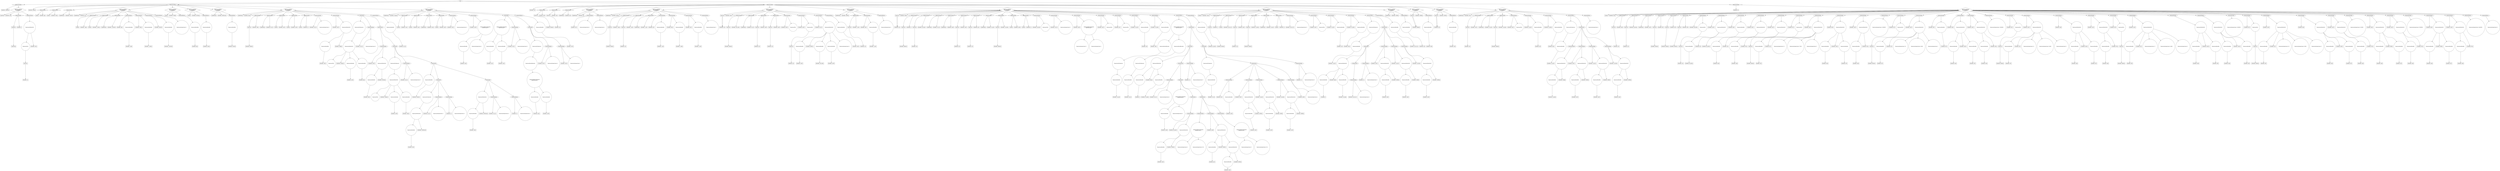 digraph LinkedList {
"0x7fffcb837630" [label="Identifier: LinkedList" shape=box]
"0x7fffcb8452f0" [label="TypeVoid" shape=box]
"0x7fffcb835aa0" [label="Identifier: main" shape=box]
"0x7fffcb844c40" [label="TypeString" shape=box]
"0x7fffcb836180" [label="TypeArray" shape=box]
"0x7fffcb836180" -> "0x7fffcb844c40"
"0x7fffcb829f70" [label="Identifier: a" shape=box]
"0x7fffcb8399e0" [label="DeclarationVar" shape=diamond]
"0x7fffcb8399e0" -> "0x7fffcb836180"
"0x7fffcb8399e0" -> "0x7fffcb829f70"
"0x7fffcb837390" [label="Identifier: LL" shape=box]
"0x7fffcb839bb0" [label="TypeUser" shape=box]
"0x7fffcb839bb0" -> "0x7fffcb837390"
"0x7fffcb8373d0" [label="ExpressionNew" shape=circle]
"0x7fffcb8373d0" -> "0x7fffcb839bb0"
"0x7fffcb839a50" [label="Identifier: Start" shape=box]
"0x7fffcb835fa0" [label="ExpressionMethodCall" shape=circle]
"0x7fffcb835fa0" -> "0x7fffcb8373d0"
"0x7fffcb835fa0" -> "0x7fffcb839a50"
"0x7fffcb8375c0" [label="StatementPrintln"]
"0x7fffcb8375c0" -> "0x7fffcb835fa0"
"0x7fffcb8452f0" [label="TypeVoid" shape=box]
"0x7fffcb835aa0" [label="Identifier: main" shape=box]
"0x7fffcb836100" [label="DeclarationMethod
PrivacyModifier: 0
is_static: 1" shape=diamond]
"0x7fffcb836100" -> "0x7fffcb8452f0"
"0x7fffcb836100" -> "0x7fffcb835aa0"
"0x7fffcb836100" -> "0x7fffcb8399e0"
"0x7fffcb836100" -> "0x7fffcb8375c0"
"0x7fffcb83abd0" [label="DeclarationClass" shape=diamond]
"0x7fffcb83abd0" -> "0x7fffcb837630"
"0x7fffcb83abd0" -> "0x7fffcb836100"
"0x7fffcb83c610" [label="Identifier: Element" shape=box]
"0x7fffcb844d90" [label="TypeInt" shape=box]
"0x7fffcb833630" [label="Identifier: Age" shape=box]
"0x7fffcb839ae0" [label="DeclarationVar" shape=diamond]
"0x7fffcb839ae0" -> "0x7fffcb844d90"
"0x7fffcb839ae0" -> "0x7fffcb833630"
"0x7fffcb82c600" [label="TypeInt" shape=box]
"0x7fffcb8375f0" [label="Identifier: Salary" shape=box]
"0x7fffcb837400" [label="DeclarationVar" shape=diamond]
"0x7fffcb837400" -> "0x7fffcb82c600"
"0x7fffcb837400" -> "0x7fffcb8375f0"
"0x7fffcb839be0" [label="TypeBoolean" shape=box]
"0x7fffcb83ac30" [label="Identifier: Married" shape=box]
"0x7fffcb8361b0" [label="DeclarationVar" shape=diamond]
"0x7fffcb8361b0" -> "0x7fffcb839be0"
"0x7fffcb8361b0" -> "0x7fffcb83ac30"
"0x7fffcb82c720" [label="TypeBoolean" shape=box]
"0x7fffcb839a10" [label="Identifier: Init" shape=box]
"0x7fffcb837370" [label="TypeInt" shape=box]
"0x7fffcb839610" [label="Identifier: v_Age" shape=box]
"0x7fffcb837340" [label="DeclarationVar" shape=diamond]
"0x7fffcb837340" -> "0x7fffcb837370"
"0x7fffcb837340" -> "0x7fffcb839610"
"0x7fffcb82a490" [label="TypeInt" shape=box]
"0x7fffcb839a90" [label="Identifier: v_Salary" shape=box]
"0x7fffcb829f10" [label="DeclarationVar" shape=diamond]
"0x7fffcb829f10" -> "0x7fffcb82a490"
"0x7fffcb829f10" -> "0x7fffcb839a90"
"0x7fffcb82a470" [label="TypeBoolean" shape=box]
"0x7fffcb835a30" [label="Identifier: v_Married" shape=box]
"0x7fffcb835a70" [label="DeclarationVar" shape=diamond]
"0x7fffcb835a70" -> "0x7fffcb82a470"
"0x7fffcb835a70" -> "0x7fffcb835a30"
"0x7fffcb839b40" [label="Identifier: Age" shape=box]
"0x7fffcb837670" [label="Identifier: v_Age" shape=box]
"0x7fffcb829f40" [label="ExpressionIdentifier" shape=circle]
"0x7fffcb829f40"  -> "0x7fffcb837670"
"0x7fffcb839b80" [label="StatementAssign"]
"0x7fffcb839b80" -> "0x7fffcb839b40"
"0x7fffcb839b80" -> "0x7fffcb829f40"
"0x7fffcb8376d0" [label="Identifier: Salary" shape=box]
"0x7fffcb82c030" [label="Identifier: v_Salary" shape=box]
"0x7fffcb82c070" [label="ExpressionIdentifier" shape=circle]
"0x7fffcb82c070"  -> "0x7fffcb82c030"
"0x7fffcb82c0a0" [label="StatementAssign"]
"0x7fffcb82c0a0" -> "0x7fffcb8376d0"
"0x7fffcb82c0a0" -> "0x7fffcb82c070"
"0x7fffcb82c0d0" [label="Identifier: Married" shape=box]
"0x7fffcb8374c0" [label="Identifier: v_Married" shape=box]
"0x7fffcb837500" [label="ExpressionIdentifier" shape=circle]
"0x7fffcb837500"  -> "0x7fffcb8374c0"
"0x7fffcb837530" [label="StatementAssign"]
"0x7fffcb837530" -> "0x7fffcb82c0d0"
"0x7fffcb837530" -> "0x7fffcb837500"
"0x7fffcb837590" [label="ExpressionIntegerLiteral: 1" shape=circle]
"0x7fffcb835ff0" [label="StatementReturn"]
"0x7fffcb835ff0" -> "0x7fffcb837590"
"0x7fffcb82c720" [label="TypeBoolean" shape=box]
"0x7fffcb839a10" [label="Identifier: Init" shape=box]
"0x7fffcb833670" [label="DeclarationMethod
PrivacyModifier: 0
is_static: 0" shape=diamond]
"0x7fffcb833670" -> "0x7fffcb82c720"
"0x7fffcb833670" -> "0x7fffcb839a10"
"0x7fffcb833670" -> "0x7fffcb837340"
"0x7fffcb833670" -> "0x7fffcb829f10"
"0x7fffcb833670" -> "0x7fffcb835a70"
"0x7fffcb833670" -> "0x7fffcb839b80"
"0x7fffcb833670" -> "0x7fffcb82c0a0"
"0x7fffcb833670" -> "0x7fffcb837530"
"0x7fffcb833670" -> "0x7fffcb835ff0"
"0x7fffcb8376b0" [label="TypeInt" shape=box]
"0x7fffcb836020" [label="Identifier: GetAge" shape=box]
"0x7fffcb836060" [label="Identifier: Age" shape=box]
"0x7fffcb8360a0" [label="ExpressionIdentifier" shape=circle]
"0x7fffcb8360a0"  -> "0x7fffcb836060"
"0x7fffcb8360d0" [label="StatementReturn"]
"0x7fffcb8360d0" -> "0x7fffcb8360a0"
"0x7fffcb8376b0" [label="TypeInt" shape=box]
"0x7fffcb836020" [label="Identifier: GetAge" shape=box]
"0x7fffcb83b470" [label="DeclarationMethod
PrivacyModifier: 0
is_static: 0" shape=diamond]
"0x7fffcb83b470" -> "0x7fffcb8376b0"
"0x7fffcb83b470" -> "0x7fffcb836020"
"0x7fffcb83b470" -> "0x7fffcb8360d0"
"0x7fffcb837710" [label="TypeInt" shape=box]
"0x7fffcb844ca0" [label="Identifier: GetSalary" shape=box]
"0x7fffcb844ce0" [label="Identifier: Salary" shape=box]
"0x7fffcb844d20" [label="ExpressionIdentifier" shape=circle]
"0x7fffcb844d20"  -> "0x7fffcb844ce0"
"0x7fffcb844d50" [label="StatementReturn"]
"0x7fffcb844d50" -> "0x7fffcb844d20"
"0x7fffcb837710" [label="TypeInt" shape=box]
"0x7fffcb844ca0" [label="Identifier: GetSalary" shape=box]
"0x7fffcb83a170" [label="DeclarationMethod
PrivacyModifier: 0
is_static: 0" shape=diamond]
"0x7fffcb83a170" -> "0x7fffcb837710"
"0x7fffcb83a170" -> "0x7fffcb844ca0"
"0x7fffcb83a170" -> "0x7fffcb844d50"
"0x7fffcb844c80" [label="TypeBoolean" shape=box]
"0x7fffcb839470" [label="Identifier: GetMarried" shape=box]
"0x7fffcb8394b0" [label="Identifier: Married" shape=box]
"0x7fffcb8394f0" [label="ExpressionIdentifier" shape=circle]
"0x7fffcb8394f0"  -> "0x7fffcb8394b0"
"0x7fffcb839520" [label="StatementReturn"]
"0x7fffcb839520" -> "0x7fffcb8394f0"
"0x7fffcb844c80" [label="TypeBoolean" shape=box]
"0x7fffcb839470" [label="Identifier: GetMarried" shape=box]
"0x7fffcb839650" [label="DeclarationMethod
PrivacyModifier: 0
is_static: 0" shape=diamond]
"0x7fffcb839650" -> "0x7fffcb844c80"
"0x7fffcb839650" -> "0x7fffcb839470"
"0x7fffcb839650" -> "0x7fffcb839520"
"0x7fffcb8334a0" [label="TypeBoolean" shape=box]
"0x7fffcb833460" [label="Identifier: Equal" shape=box]
"0x7fffcb8334c0" [label="Identifier: Element" shape=box]
"0x7fffcb833570" [label="TypeUser" shape=box]
"0x7fffcb833570" -> "0x7fffcb8334c0"
"0x7fffcb833500" [label="Identifier: other" shape=box]
"0x7fffcb833540" [label="DeclarationVar" shape=diamond]
"0x7fffcb833540" -> "0x7fffcb833570"
"0x7fffcb833540" -> "0x7fffcb833500"
"0x7fffcb832e90" [label="TypeBoolean" shape=box]
"0x7fffcb832eb0" [label="Identifier: ret_val" shape=box]
"0x7fffcb832f20" [label="DeclarationVar" shape=diamond]
"0x7fffcb832f20" -> "0x7fffcb832e90"
"0x7fffcb832f20" -> "0x7fffcb832eb0"
"0x7fffcb832f70" [label="TypeInt" shape=box]
"0x7fffcb832f90" [label="Identifier: aux01" shape=box]
"0x7fffcb832fd0" [label="DeclarationVar" shape=diamond]
"0x7fffcb832fd0" -> "0x7fffcb832f70"
"0x7fffcb832fd0" -> "0x7fffcb832f90"
"0x7fffcb832f50" [label="TypeInt" shape=box]
"0x7fffcb8337f0" [label="Identifier: aux02" shape=box]
"0x7fffcb833830" [label="DeclarationVar" shape=diamond]
"0x7fffcb833830" -> "0x7fffcb832f50"
"0x7fffcb833830" -> "0x7fffcb8337f0"
"0x7fffcb833000" [label="TypeInt" shape=box]
"0x7fffcb833860" [label="Identifier: nt" shape=box]
"0x7fffcb8338d0" [label="DeclarationVar" shape=diamond]
"0x7fffcb8338d0" -> "0x7fffcb833000"
"0x7fffcb8338d0" -> "0x7fffcb833860"
"0x7fffcb833900" [label="Identifier: ret_val" shape=box]
"0x7fffcb8338a0" [label="ExpressionIntegerLiteral: 1" shape=circle]
"0x7fffcb833940" [label="StatementAssign"]
"0x7fffcb833940" -> "0x7fffcb833900"
"0x7fffcb833940" -> "0x7fffcb8338a0"
"0x7fffcb833970" [label="Identifier: aux01" shape=box]
"0x7fffcb8339b0" [label="Identifier: other" shape=box]
"0x7fffcb837050" [label="ExpressionIdentifier" shape=circle]
"0x7fffcb837050"  -> "0x7fffcb8339b0"
"0x7fffcb837080" [label="Identifier: GetAge" shape=box]
"0x7fffcb833410" [label="ExpressionMethodCall" shape=circle]
"0x7fffcb833410" -> "0x7fffcb837050"
"0x7fffcb833410" -> "0x7fffcb837080"
"0x7fffcb8370c0" [label="StatementAssign"]
"0x7fffcb8370c0" -> "0x7fffcb833970"
"0x7fffcb8370c0" -> "0x7fffcb833410"
"0x7fffcb833020" [label="ExpressionThis" shape=circle]
"0x7fffcb837110" [label="Identifier: Compare" shape=box]
"0x7fffcb837150" [label="Identifier: aux01" shape=box]
"0x7fffcb837190" [label="ExpressionIdentifier" shape=circle]
"0x7fffcb837190"  -> "0x7fffcb837150"
"0x7fffcb8371e0" [label="Identifier: Age" shape=box]
"0x7fffcb837220" [label="ExpressionIdentifier" shape=circle]
"0x7fffcb837220"  -> "0x7fffcb8371e0"
"0x7fffcb839c00" [label="ExpressionMethodCall" shape=circle]
"0x7fffcb839c00" -> "0x7fffcb833020"
"0x7fffcb839c00" -> "0x7fffcb837110"
"0x7fffcb839c00" -> "0x7fffcb837190"
"0x7fffcb839c00" -> "0x7fffcb837220"
"0x7fffcb837270" [label="ExpressionNotOperator" shape=circle]
"0x7fffcb837270" -> "0x7fffcb839c00"
"0x7fffcb8372a0" [label="Identifier: ret_val" shape=box]
"0x7fffcb8372e0" [label="ExpressionIntegerLiteral: 0" shape=circle]
"0x7fffcb8396d0" [label="StatementAssign"]
"0x7fffcb8396d0" -> "0x7fffcb8372a0"
"0x7fffcb8396d0" -> "0x7fffcb8372e0"
"0x7fffcb839700" [label="Identifier: aux02" shape=box]
"0x7fffcb839740" [label="Identifier: other" shape=box]
"0x7fffcb839780" [label="ExpressionIdentifier" shape=circle]
"0x7fffcb839780"  -> "0x7fffcb839740"
"0x7fffcb8397b0" [label="Identifier: GetSalary" shape=box]
"0x7fffcb839380" [label="ExpressionMethodCall" shape=circle]
"0x7fffcb839380" -> "0x7fffcb839780"
"0x7fffcb839380" -> "0x7fffcb8397b0"
"0x7fffcb8397f0" [label="StatementAssign"]
"0x7fffcb8397f0" -> "0x7fffcb839700"
"0x7fffcb8397f0" -> "0x7fffcb839380"
"0x7fffcb839860" [label="ExpressionThis" shape=circle]
"0x7fffcb839880" [label="Identifier: Compare" shape=box]
"0x7fffcb8398c0" [label="Identifier: aux02" shape=box]
"0x7fffcb839900" [label="ExpressionIdentifier" shape=circle]
"0x7fffcb839900"  -> "0x7fffcb8398c0"
"0x7fffcb839950" [label="Identifier: Salary" shape=box]
"0x7fffcb839990" [label="ExpressionIdentifier" shape=circle]
"0x7fffcb839990"  -> "0x7fffcb839950"
"0x7fffcb83ac70" [label="ExpressionMethodCall" shape=circle]
"0x7fffcb83ac70" -> "0x7fffcb839860"
"0x7fffcb83ac70" -> "0x7fffcb839880"
"0x7fffcb83ac70" -> "0x7fffcb839900"
"0x7fffcb83ac70" -> "0x7fffcb839990"
"0x7fffcb833090" [label="ExpressionNotOperator" shape=circle]
"0x7fffcb833090" -> "0x7fffcb83ac70"
"0x7fffcb8330c0" [label="Identifier: ret_val" shape=box]
"0x7fffcb833100" [label="ExpressionIntegerLiteral: 0" shape=circle]
"0x7fffcb833130" [label="StatementAssign"]
"0x7fffcb833130" -> "0x7fffcb8330c0"
"0x7fffcb833130" -> "0x7fffcb833100"
"0x7fffcb833160" [label="Identifier: Married" shape=box]
"0x7fffcb8331a0" [label="ExpressionIdentifier" shape=circle]
"0x7fffcb8331a0"  -> "0x7fffcb833160"
"0x7fffcb8331d0" [label="Identifier: other" shape=box]
"0x7fffcb833210" [label="ExpressionIdentifier" shape=circle]
"0x7fffcb833210"  -> "0x7fffcb8331d0"
"0x7fffcb833240" [label="Identifier: GetMarried" shape=box]
"0x7fffcb833040" [label="ExpressionMethodCall" shape=circle]
"0x7fffcb833040" -> "0x7fffcb833210"
"0x7fffcb833040" -> "0x7fffcb833240"
"0x7fffcb833280" [label="ExpressionNotOperator" shape=circle]
"0x7fffcb833280" -> "0x7fffcb833040"
"0x7fffcb8332b0" [label="Identifier: ret_val" shape=box]
"0x7fffcb8332f0" [label="ExpressionIntegerLiteral: 0" shape=circle]
"0x7fffcb833320" [label="StatementAssign"]
"0x7fffcb833320" -> "0x7fffcb8332b0"
"0x7fffcb833320" -> "0x7fffcb8332f0"
"0x7fffcb833350" [label="Identifier: nt" shape=box]
"0x7fffcb833390" [label="ExpressionIntegerLiteral: 0" shape=circle]
"0x7fffcb8333c0" [label="StatementAssign"]
"0x7fffcb8333c0" -> "0x7fffcb833350"
"0x7fffcb8333c0" -> "0x7fffcb833390"
"0x7fffcb836be0" [label="StatementIf"]
"0x7fffcb836be0" -> "0x7fffcb833280"
"0x7fffcb836be0" -> "0x7fffcb833320"
"0x7fffcb836be0" -> "0x7fffcb8333c0"
"0x7fffcb836c20" [label="Identifier: other" shape=box]
"0x7fffcb836c60" [label="ExpressionIdentifier" shape=circle]
"0x7fffcb836c60"  -> "0x7fffcb836c20"
"0x7fffcb836c90" [label="Identifier: GetMarried" shape=box]
"0x7fffcb836cd0" [label="ExpressionMethodCall" shape=circle]
"0x7fffcb836cd0" -> "0x7fffcb836c60"
"0x7fffcb836cd0" -> "0x7fffcb836c90"
"0x7fffcb836d20" [label="Identifier: ret_val" shape=box]
"0x7fffcb836d60" [label="ExpressionIntegerLiteral: 0" shape=circle]
"0x7fffcb836d90" [label="StatementAssign"]
"0x7fffcb836d90" -> "0x7fffcb836d20"
"0x7fffcb836d90" -> "0x7fffcb836d60"
"0x7fffcb836dc0" [label="Identifier: nt" shape=box]
"0x7fffcb836e00" [label="ExpressionIntegerLiteral: 0" shape=circle]
"0x7fffcb836e30" [label="StatementAssign"]
"0x7fffcb836e30" -> "0x7fffcb836dc0"
"0x7fffcb836e30" -> "0x7fffcb836e00"
"0x7fffcb836e60" [label="StatementIf"]
"0x7fffcb836e60" -> "0x7fffcb836cd0"
"0x7fffcb836e60" -> "0x7fffcb836d90"
"0x7fffcb836e60" -> "0x7fffcb836e30"
"0x7fffcb836ea0" [label="StatementIf"]
"0x7fffcb836ea0" -> "0x7fffcb8331a0"
"0x7fffcb836ea0" -> "0x7fffcb836be0"
"0x7fffcb836ea0" -> "0x7fffcb836e60"
"0x7fffcb836ee0" [label="StatementIf"]
"0x7fffcb836ee0" -> "0x7fffcb833090"
"0x7fffcb836ee0" -> "0x7fffcb833130"
"0x7fffcb836ee0" -> "0x7fffcb836ea0"
"0x7fffcb839820" [label="StatementList"]
"0x7fffcb839820" -> "0x7fffcb8397f0"
"0x7fffcb839820" -> "0x7fffcb836ee0"
"0x7fffcb836f20" [label="StatementIf"]
"0x7fffcb836f20" -> "0x7fffcb837270"
"0x7fffcb836f20" -> "0x7fffcb8396d0"
"0x7fffcb836f20" -> "0x7fffcb839820"
"0x7fffcb836f90" [label="Identifier: ret_val" shape=box]
"0x7fffcb836fd0" [label="ExpressionIdentifier" shape=circle]
"0x7fffcb836fd0"  -> "0x7fffcb836f90"
"0x7fffcb837000" [label="StatementReturn"]
"0x7fffcb837000" -> "0x7fffcb836fd0"
"0x7fffcb8334a0" [label="TypeBoolean" shape=box]
"0x7fffcb833460" [label="Identifier: Equal" shape=box]
"0x7fffcb83acc0" [label="DeclarationMethod
PrivacyModifier: 0
is_static: 0" shape=diamond]
"0x7fffcb83acc0" -> "0x7fffcb8334a0"
"0x7fffcb83acc0" -> "0x7fffcb833460"
"0x7fffcb83acc0" -> "0x7fffcb833540"
"0x7fffcb83acc0" -> "0x7fffcb832f20"
"0x7fffcb83acc0" -> "0x7fffcb832fd0"
"0x7fffcb83acc0" -> "0x7fffcb833830"
"0x7fffcb83acc0" -> "0x7fffcb8338d0"
"0x7fffcb83acc0" -> "0x7fffcb833940"
"0x7fffcb83acc0" -> "0x7fffcb8370c0"
"0x7fffcb83acc0" -> "0x7fffcb836f20"
"0x7fffcb83acc0" -> "0x7fffcb837000"
"0x7fffcb8370f0" [label="TypeBoolean" shape=box]
"0x7fffcb839d30" [label="Identifier: Compare" shape=box]
"0x7fffcb8371c0" [label="TypeInt" shape=box]
"0x7fffcb839d70" [label="Identifier: num1" shape=box]
"0x7fffcb839440" [label="DeclarationVar" shape=diamond]
"0x7fffcb839440" -> "0x7fffcb8371c0"
"0x7fffcb839440" -> "0x7fffcb839d70"
"0x7fffcb839db0" [label="TypeInt" shape=box]
"0x7fffcb839dd0" [label="Identifier: num2" shape=box]
"0x7fffcb839e10" [label="DeclarationVar" shape=diamond]
"0x7fffcb839e10" -> "0x7fffcb839db0"
"0x7fffcb839e10" -> "0x7fffcb839dd0"
"0x7fffcb8333f0" [label="TypeBoolean" shape=box]
"0x7fffcb839e60" [label="Identifier: retval" shape=box]
"0x7fffcb839ed0" [label="DeclarationVar" shape=diamond]
"0x7fffcb839ed0" -> "0x7fffcb8333f0"
"0x7fffcb839ed0" -> "0x7fffcb839e60"
"0x7fffcb839f20" [label="TypeInt" shape=box]
"0x7fffcb839f40" [label="Identifier: aux02" shape=box]
"0x7fffcb839f80" [label="DeclarationVar" shape=diamond]
"0x7fffcb839f80" -> "0x7fffcb839f20"
"0x7fffcb839f80" -> "0x7fffcb839f40"
"0x7fffcb839fd0" [label="Identifier: retval" shape=box]
"0x7fffcb839ea0" [label="ExpressionIntegerLiteral: 0" shape=circle]
"0x7fffcb83a010" [label="StatementAssign"]
"0x7fffcb83a010" -> "0x7fffcb839fd0"
"0x7fffcb83a010" -> "0x7fffcb839ea0"
"0x7fffcb83a040" [label="Identifier: aux02" shape=box]
"0x7fffcb83a080" [label="Identifier: num2" shape=box]
"0x7fffcb83a0c0" [label="ExpressionIdentifier" shape=circle]
"0x7fffcb83a0c0"  -> "0x7fffcb83a080"
"0x7fffcb83a0f0" [label="ExpressionIntegerLiteral: 1" shape=circle]
"0x7fffcb83a120" [label="ExpressionBinaryOperation
operation_type: 0" shape=circle]
"0x7fffcb83a120" -> "0x7fffcb83a0c0"
"0x7fffcb83a120" -> "0x7fffcb83a0f0"
"0x7fffcb835b00" [label="StatementAssign"]
"0x7fffcb835b00" -> "0x7fffcb83a040"
"0x7fffcb835b00" -> "0x7fffcb83a120"
"0x7fffcb835b50" [label="Identifier: num1" shape=box]
"0x7fffcb835b90" [label="ExpressionIdentifier" shape=circle]
"0x7fffcb835b90"  -> "0x7fffcb835b50"
"0x7fffcb835bc0" [label="Identifier: num2" shape=box]
"0x7fffcb835c00" [label="ExpressionIdentifier" shape=circle]
"0x7fffcb835c00"  -> "0x7fffcb835bc0"
"0x7fffcb835c30" [label="ExpressionBinaryOperation
operation_type: 9" shape=circle]
"0x7fffcb835c30" -> "0x7fffcb835b90"
"0x7fffcb835c30" -> "0x7fffcb835c00"
"0x7fffcb835c70" [label="Identifier: retval" shape=box]
"0x7fffcb835cb0" [label="ExpressionIntegerLiteral: 0" shape=circle]
"0x7fffcb835ce0" [label="StatementAssign"]
"0x7fffcb835ce0" -> "0x7fffcb835c70"
"0x7fffcb835ce0" -> "0x7fffcb835cb0"
"0x7fffcb835d10" [label="Identifier: num1" shape=box]
"0x7fffcb835d50" [label="ExpressionIdentifier" shape=circle]
"0x7fffcb835d50"  -> "0x7fffcb835d10"
"0x7fffcb835d80" [label="Identifier: aux02" shape=box]
"0x7fffcb835dc0" [label="ExpressionIdentifier" shape=circle]
"0x7fffcb835dc0"  -> "0x7fffcb835d80"
"0x7fffcb835df0" [label="ExpressionBinaryOperation
operation_type: 9" shape=circle]
"0x7fffcb835df0" -> "0x7fffcb835d50"
"0x7fffcb835df0" -> "0x7fffcb835dc0"
"0x7fffcb835e30" [label="ExpressionRoundBrackets" shape=circle]
"0x7fffcb835e30" -> "0x7fffcb835df0"
"0x7fffcb835e60" [label="ExpressionNotOperator" shape=circle]
"0x7fffcb835e60" -> "0x7fffcb835e30"
"0x7fffcb835e90" [label="Identifier: retval" shape=box]
"0x7fffcb835ed0" [label="ExpressionIntegerLiteral: 0" shape=circle]
"0x7fffcb835f00" [label="StatementAssign"]
"0x7fffcb835f00" -> "0x7fffcb835e90"
"0x7fffcb835f00" -> "0x7fffcb835ed0"
"0x7fffcb835f30" [label="Identifier: retval" shape=box]
"0x7fffcb835f70" [label="ExpressionIntegerLiteral: 1" shape=circle]
"0x7fffcb842b90" [label="StatementAssign"]
"0x7fffcb842b90" -> "0x7fffcb835f30"
"0x7fffcb842b90" -> "0x7fffcb835f70"
"0x7fffcb842bc0" [label="StatementIf"]
"0x7fffcb842bc0" -> "0x7fffcb835e60"
"0x7fffcb842bc0" -> "0x7fffcb835f00"
"0x7fffcb842bc0" -> "0x7fffcb842b90"
"0x7fffcb842c00" [label="StatementIf"]
"0x7fffcb842c00" -> "0x7fffcb835c30"
"0x7fffcb842c00" -> "0x7fffcb835ce0"
"0x7fffcb842c00" -> "0x7fffcb842bc0"
"0x7fffcb842c70" [label="Identifier: retval" shape=box]
"0x7fffcb842cb0" [label="ExpressionIdentifier" shape=circle]
"0x7fffcb842cb0"  -> "0x7fffcb842c70"
"0x7fffcb842ce0" [label="StatementReturn"]
"0x7fffcb842ce0" -> "0x7fffcb842cb0"
"0x7fffcb8370f0" [label="TypeBoolean" shape=box]
"0x7fffcb839d30" [label="Identifier: Compare" shape=box]
"0x7fffcb837730" [label="DeclarationMethod
PrivacyModifier: 0
is_static: 0" shape=diamond]
"0x7fffcb837730" -> "0x7fffcb8370f0"
"0x7fffcb837730" -> "0x7fffcb839d30"
"0x7fffcb837730" -> "0x7fffcb839440"
"0x7fffcb837730" -> "0x7fffcb839e10"
"0x7fffcb837730" -> "0x7fffcb839ed0"
"0x7fffcb837730" -> "0x7fffcb839f80"
"0x7fffcb837730" -> "0x7fffcb83a010"
"0x7fffcb837730" -> "0x7fffcb835b00"
"0x7fffcb837730" -> "0x7fffcb842c00"
"0x7fffcb837730" -> "0x7fffcb842ce0"
"0x7fffcb836b80" [label="DeclarationClass" shape=diamond]
"0x7fffcb836b80" -> "0x7fffcb83c610"
"0x7fffcb836b80" -> "0x7fffcb839ae0"
"0x7fffcb836b80" -> "0x7fffcb837400"
"0x7fffcb836b80" -> "0x7fffcb8361b0"
"0x7fffcb836b80" -> "0x7fffcb833670"
"0x7fffcb836b80" -> "0x7fffcb83b470"
"0x7fffcb836b80" -> "0x7fffcb83a170"
"0x7fffcb836b80" -> "0x7fffcb839650"
"0x7fffcb836b80" -> "0x7fffcb83acc0"
"0x7fffcb836b80" -> "0x7fffcb837730"
"0x7fffcb842d10" [label="Identifier: List" shape=box]
"0x7fffcb842d50" [label="Identifier: Element" shape=box]
"0x7fffcb842e00" [label="TypeUser" shape=box]
"0x7fffcb842e00" -> "0x7fffcb842d50"
"0x7fffcb842d90" [label="Identifier: elem" shape=box]
"0x7fffcb842e30" [label="DeclarationVar" shape=diamond]
"0x7fffcb842e30" -> "0x7fffcb842e00"
"0x7fffcb842e30" -> "0x7fffcb842d90"
"0x7fffcb842e60" [label="Identifier: List" shape=box]
"0x7fffcb842ee0" [label="TypeUser" shape=box]
"0x7fffcb842ee0" -> "0x7fffcb842e60"
"0x7fffcb842ea0" [label="Identifier: next" shape=box]
"0x7fffcb842f10" [label="DeclarationVar" shape=diamond]
"0x7fffcb842f10" -> "0x7fffcb842ee0"
"0x7fffcb842f10" -> "0x7fffcb842ea0"
"0x7fffcb835ae0" [label="TypeBoolean" shape=box]
"0x7fffcb842f40" [label="Identifier: end" shape=box]
"0x7fffcb842f80" [label="DeclarationVar" shape=diamond]
"0x7fffcb842f80" -> "0x7fffcb835ae0"
"0x7fffcb842f80" -> "0x7fffcb842f40"
"0x7fffcb839f00" [label="TypeBoolean" shape=box]
"0x7fffcb842fb0" [label="Identifier: Init" shape=box]
"0x7fffcb843070" [label="Identifier: end" shape=box]
"0x7fffcb844db0" [label="ExpressionIntegerLiteral: 1" shape=circle]
"0x7fffcb844de0" [label="StatementAssign"]
"0x7fffcb844de0" -> "0x7fffcb843070"
"0x7fffcb844de0" -> "0x7fffcb844db0"
"0x7fffcb844e30" [label="ExpressionIntegerLiteral: 1" shape=circle]
"0x7fffcb844e60" [label="StatementReturn"]
"0x7fffcb844e60" -> "0x7fffcb844e30"
"0x7fffcb839f00" [label="TypeBoolean" shape=box]
"0x7fffcb842fb0" [label="Identifier: Init" shape=box]
"0x7fffcb842ff0" [label="DeclarationMethod
PrivacyModifier: 0
is_static: 0" shape=diamond]
"0x7fffcb842ff0" -> "0x7fffcb839f00"
"0x7fffcb842ff0" -> "0x7fffcb842fb0"
"0x7fffcb842ff0" -> "0x7fffcb844de0"
"0x7fffcb842ff0" -> "0x7fffcb844e60"
"0x7fffcb844ee0" [label="TypeBoolean" shape=box]
"0x7fffcb844f00" [label="Identifier: InitNew" shape=box]
"0x7fffcb844fc0" [label="Identifier: Element" shape=box]
"0x7fffcb845040" [label="TypeUser" shape=box]
"0x7fffcb845040" -> "0x7fffcb844fc0"
"0x7fffcb845000" [label="Identifier: v_elem" shape=box]
"0x7fffcb844eb0" [label="DeclarationVar" shape=diamond]
"0x7fffcb844eb0" -> "0x7fffcb845040"
"0x7fffcb844eb0" -> "0x7fffcb845000"
"0x7fffcb845090" [label="Identifier: List" shape=box]
"0x7fffcb845140" [label="TypeUser" shape=box]
"0x7fffcb845140" -> "0x7fffcb845090"
"0x7fffcb8450d0" [label="Identifier: v_next" shape=box]
"0x7fffcb845110" [label="DeclarationVar" shape=diamond]
"0x7fffcb845110" -> "0x7fffcb845140"
"0x7fffcb845110" -> "0x7fffcb8450d0"
"0x7fffcb845070" [label="TypeBoolean" shape=box]
"0x7fffcb845190" [label="Identifier: v_end" shape=box]
"0x7fffcb8451d0" [label="DeclarationVar" shape=diamond]
"0x7fffcb8451d0" -> "0x7fffcb845070"
"0x7fffcb8451d0" -> "0x7fffcb845190"
"0x7fffcb845230" [label="Identifier: end" shape=box]
"0x7fffcb845270" [label="Identifier: v_end" shape=box]
"0x7fffcb8452b0" [label="ExpressionIdentifier" shape=circle]
"0x7fffcb8452b0"  -> "0x7fffcb845270"
"0x7fffcb83bf60" [label="StatementAssign"]
"0x7fffcb83bf60" -> "0x7fffcb845230"
"0x7fffcb83bf60" -> "0x7fffcb8452b0"
"0x7fffcb83bf90" [label="Identifier: elem" shape=box]
"0x7fffcb83bfd0" [label="Identifier: v_elem" shape=box]
"0x7fffcb83c010" [label="ExpressionIdentifier" shape=circle]
"0x7fffcb83c010"  -> "0x7fffcb83bfd0"
"0x7fffcb83c040" [label="StatementAssign"]
"0x7fffcb83c040" -> "0x7fffcb83bf90"
"0x7fffcb83c040" -> "0x7fffcb83c010"
"0x7fffcb83c090" [label="Identifier: next" shape=box]
"0x7fffcb83c0d0" [label="Identifier: v_next" shape=box]
"0x7fffcb83c110" [label="ExpressionIdentifier" shape=circle]
"0x7fffcb83c110"  -> "0x7fffcb83c0d0"
"0x7fffcb83c140" [label="StatementAssign"]
"0x7fffcb83c140" -> "0x7fffcb83c090"
"0x7fffcb83c140" -> "0x7fffcb83c110"
"0x7fffcb83c1a0" [label="ExpressionIntegerLiteral: 1" shape=circle]
"0x7fffcb83c1d0" [label="StatementReturn"]
"0x7fffcb83c1d0" -> "0x7fffcb83c1a0"
"0x7fffcb844ee0" [label="TypeBoolean" shape=box]
"0x7fffcb844f00" [label="Identifier: InitNew" shape=box]
"0x7fffcb844f40" [label="DeclarationMethod
PrivacyModifier: 0
is_static: 0" shape=diamond]
"0x7fffcb844f40" -> "0x7fffcb844ee0"
"0x7fffcb844f40" -> "0x7fffcb844f00"
"0x7fffcb844f40" -> "0x7fffcb844eb0"
"0x7fffcb844f40" -> "0x7fffcb845110"
"0x7fffcb844f40" -> "0x7fffcb8451d0"
"0x7fffcb844f40" -> "0x7fffcb83bf60"
"0x7fffcb844f40" -> "0x7fffcb83c040"
"0x7fffcb844f40" -> "0x7fffcb83c140"
"0x7fffcb844f40" -> "0x7fffcb83c1d0"
"0x7fffcb83c200" [label="Identifier: List" shape=box]
"0x7fffcb83c300" [label="TypeUser" shape=box]
"0x7fffcb83c300" -> "0x7fffcb83c200"
"0x7fffcb83c240" [label="Identifier: Insert" shape=box]
"0x7fffcb83c330" [label="Identifier: Element" shape=box]
"0x7fffcb83c3e0" [label="TypeUser" shape=box]
"0x7fffcb83c3e0" -> "0x7fffcb83c330"
"0x7fffcb83c370" [label="Identifier: new_elem" shape=box]
"0x7fffcb83c3b0" [label="DeclarationVar" shape=diamond]
"0x7fffcb83c3b0" -> "0x7fffcb83c3e0"
"0x7fffcb83c3b0" -> "0x7fffcb83c370"
"0x7fffcb845170" [label="TypeBoolean" shape=box]
"0x7fffcb83c410" [label="Identifier: ret_val" shape=box]
"0x7fffcb83c480" [label="DeclarationVar" shape=diamond]
"0x7fffcb83c480" -> "0x7fffcb845170"
"0x7fffcb83c480" -> "0x7fffcb83c410"
"0x7fffcb83c4d0" [label="Identifier: List" shape=box]
"0x7fffcb83c550" [label="TypeUser" shape=box]
"0x7fffcb83c550" -> "0x7fffcb83c4d0"
"0x7fffcb83c510" [label="Identifier: aux03" shape=box]
"0x7fffcb83c580" [label="DeclarationVar" shape=diamond]
"0x7fffcb83c580" -> "0x7fffcb83c550"
"0x7fffcb83c580" -> "0x7fffcb83c510"
"0x7fffcb83c5d0" [label="Identifier: List" shape=box]
"0x7fffcb83ad80" [label="TypeUser" shape=box]
"0x7fffcb83ad80" -> "0x7fffcb83c5d0"
"0x7fffcb83ad40" [label="Identifier: aux02" shape=box]
"0x7fffcb83adb0" [label="DeclarationVar" shape=diamond]
"0x7fffcb83adb0" -> "0x7fffcb83ad80"
"0x7fffcb83adb0" -> "0x7fffcb83ad40"
"0x7fffcb83ade0" [label="Identifier: aux03" shape=box]
"0x7fffcb83c5b0" [label="ExpressionThis" shape=circle]
"0x7fffcb83ae20" [label="StatementAssign"]
"0x7fffcb83ae20" -> "0x7fffcb83ade0"
"0x7fffcb83ae20" -> "0x7fffcb83c5b0"
"0x7fffcb83ae50" [label="Identifier: aux02" shape=box]
"0x7fffcb83ae90" [label="Identifier: List" shape=box]
"0x7fffcb83af00" [label="TypeUser" shape=box]
"0x7fffcb83af00" -> "0x7fffcb83ae90"
"0x7fffcb83aed0" [label="ExpressionNew" shape=circle]
"0x7fffcb83aed0" -> "0x7fffcb83af00"
"0x7fffcb83af30" [label="StatementAssign"]
"0x7fffcb83af30" -> "0x7fffcb83ae50"
"0x7fffcb83af30" -> "0x7fffcb83aed0"
"0x7fffcb83af80" [label="Identifier: ret_val" shape=box]
"0x7fffcb83afc0" [label="Identifier: aux02" shape=box]
"0x7fffcb83b000" [label="ExpressionIdentifier" shape=circle]
"0x7fffcb83b000"  -> "0x7fffcb83afc0"
"0x7fffcb83b030" [label="Identifier: InitNew" shape=box]
"0x7fffcb83b0c0" [label="Identifier: new_elem" shape=box]
"0x7fffcb83b100" [label="ExpressionIdentifier" shape=circle]
"0x7fffcb83b100"  -> "0x7fffcb83b0c0"
"0x7fffcb83b130" [label="Identifier: aux03" shape=box]
"0x7fffcb83b170" [label="ExpressionIdentifier" shape=circle]
"0x7fffcb83b170"  -> "0x7fffcb83b130"
"0x7fffcb83b1c0" [label="ExpressionIntegerLiteral: 0" shape=circle]
"0x7fffcb83b070" [label="ExpressionMethodCall" shape=circle]
"0x7fffcb83b070" -> "0x7fffcb83b000"
"0x7fffcb83b070" -> "0x7fffcb83b030"
"0x7fffcb83b070" -> "0x7fffcb83b100"
"0x7fffcb83b070" -> "0x7fffcb83b170"
"0x7fffcb83b070" -> "0x7fffcb83b1c0"
"0x7fffcb83b220" [label="StatementAssign"]
"0x7fffcb83b220" -> "0x7fffcb83af80"
"0x7fffcb83b220" -> "0x7fffcb83b070"
"0x7fffcb83b280" [label="Identifier: aux02" shape=box]
"0x7fffcb83b2c0" [label="ExpressionIdentifier" shape=circle]
"0x7fffcb83b2c0"  -> "0x7fffcb83b280"
"0x7fffcb83b2f0" [label="StatementReturn"]
"0x7fffcb83b2f0" -> "0x7fffcb83b2c0"
"0x7fffcb83c300" [label="TypeUser" shape=box]
"0x7fffcb83c300" -> "0x7fffcb83c200"
"0x7fffcb83c240" [label="Identifier: Insert" shape=box]
"0x7fffcb83c280" [label="DeclarationMethod
PrivacyModifier: 0
is_static: 0" shape=diamond]
"0x7fffcb83c280" -> "0x7fffcb83c300"
"0x7fffcb83c280" -> "0x7fffcb83c240"
"0x7fffcb83c280" -> "0x7fffcb83c3b0"
"0x7fffcb83c280" -> "0x7fffcb83c480"
"0x7fffcb83c280" -> "0x7fffcb83c580"
"0x7fffcb83c280" -> "0x7fffcb83adb0"
"0x7fffcb83c280" -> "0x7fffcb83ae20"
"0x7fffcb83c280" -> "0x7fffcb83af30"
"0x7fffcb83c280" -> "0x7fffcb83b220"
"0x7fffcb83c280" -> "0x7fffcb83b2f0"
"0x7fffcb83c070" [label="TypeBoolean" shape=box]
"0x7fffcb83b350" [label="Identifier: SetNext" shape=box]
"0x7fffcb83b410" [label="Identifier: List" shape=box]
"0x7fffcb836480" [label="TypeUser" shape=box]
"0x7fffcb836480" -> "0x7fffcb83b410"
"0x7fffcb836410" [label="Identifier: v_next" shape=box]
"0x7fffcb836450" [label="DeclarationVar" shape=diamond]
"0x7fffcb836450" -> "0x7fffcb836480"
"0x7fffcb836450" -> "0x7fffcb836410"
"0x7fffcb8364b0" [label="Identifier: next" shape=box]
"0x7fffcb8364f0" [label="Identifier: v_next" shape=box]
"0x7fffcb836530" [label="ExpressionIdentifier" shape=circle]
"0x7fffcb836530"  -> "0x7fffcb8364f0"
"0x7fffcb836560" [label="StatementAssign"]
"0x7fffcb836560" -> "0x7fffcb8364b0"
"0x7fffcb836560" -> "0x7fffcb836530"
"0x7fffcb836590" [label="ExpressionIntegerLiteral: 1" shape=circle]
"0x7fffcb8365c0" [label="StatementReturn"]
"0x7fffcb8365c0" -> "0x7fffcb836590"
"0x7fffcb83c070" [label="TypeBoolean" shape=box]
"0x7fffcb83b350" [label="Identifier: SetNext" shape=box]
"0x7fffcb83b390" [label="DeclarationMethod
PrivacyModifier: 0
is_static: 0" shape=diamond]
"0x7fffcb83b390" -> "0x7fffcb83c070"
"0x7fffcb83b390" -> "0x7fffcb83b350"
"0x7fffcb83b390" -> "0x7fffcb836450"
"0x7fffcb83b390" -> "0x7fffcb836560"
"0x7fffcb83b390" -> "0x7fffcb8365c0"
"0x7fffcb836620" [label="Identifier: List" shape=box]
"0x7fffcb8365f0" [label="TypeUser" shape=box]
"0x7fffcb8365f0" -> "0x7fffcb836620"
"0x7fffcb836660" [label="Identifier: Delete" shape=box]
"0x7fffcb836720" [label="Identifier: Element" shape=box]
"0x7fffcb8367d0" [label="TypeUser" shape=box]
"0x7fffcb8367d0" -> "0x7fffcb836720"
"0x7fffcb836760" [label="Identifier: e" shape=box]
"0x7fffcb8367a0" [label="DeclarationVar" shape=diamond]
"0x7fffcb8367a0" -> "0x7fffcb8367d0"
"0x7fffcb8367a0" -> "0x7fffcb836760"
"0x7fffcb836800" [label="Identifier: List" shape=box]
"0x7fffcb8368b0" [label="TypeUser" shape=box]
"0x7fffcb8368b0" -> "0x7fffcb836800"
"0x7fffcb836840" [label="Identifier: my_head" shape=box]
"0x7fffcb8368e0" [label="DeclarationVar" shape=diamond]
"0x7fffcb8368e0" -> "0x7fffcb8368b0"
"0x7fffcb8368e0" -> "0x7fffcb836840"
"0x7fffcb836910" [label="TypeBoolean" shape=box]
"0x7fffcb836930" [label="Identifier: ret_val" shape=box]
"0x7fffcb836970" [label="DeclarationVar" shape=diamond]
"0x7fffcb836970" -> "0x7fffcb836910"
"0x7fffcb836970" -> "0x7fffcb836930"
"0x7fffcb83b450" [label="TypeBoolean" shape=box]
"0x7fffcb8369c0" [label="Identifier: aux05" shape=box]
"0x7fffcb836a00" [label="DeclarationVar" shape=diamond]
"0x7fffcb836a00" -> "0x7fffcb83b450"
"0x7fffcb836a00" -> "0x7fffcb8369c0"
"0x7fffcb836a30" [label="Identifier: List" shape=box]
"0x7fffcb836ae0" [label="TypeUser" shape=box]
"0x7fffcb836ae0" -> "0x7fffcb836a30"
"0x7fffcb836a70" [label="Identifier: aux01" shape=box]
"0x7fffcb836b10" [label="DeclarationVar" shape=diamond]
"0x7fffcb836b10" -> "0x7fffcb836ae0"
"0x7fffcb836b10" -> "0x7fffcb836a70"
"0x7fffcb836b40" [label="Identifier: List" shape=box]
"0x7fffcb840700" [label="TypeUser" shape=box]
"0x7fffcb840700" -> "0x7fffcb836b40"
"0x7fffcb8406c0" [label="Identifier: prev" shape=box]
"0x7fffcb840730" [label="DeclarationVar" shape=diamond]
"0x7fffcb840730" -> "0x7fffcb840700"
"0x7fffcb840730" -> "0x7fffcb8406c0"
"0x7fffcb8369a0" [label="TypeBoolean" shape=box]
"0x7fffcb8407b0" [label="Identifier: var_end" shape=box]
"0x7fffcb836ab0" [label="DeclarationVar" shape=diamond]
"0x7fffcb836ab0" -> "0x7fffcb8369a0"
"0x7fffcb836ab0" -> "0x7fffcb8407b0"
"0x7fffcb8407f0" [label="Identifier: Element" shape=box]
"0x7fffcb840870" [label="TypeUser" shape=box]
"0x7fffcb840870" -> "0x7fffcb8407f0"
"0x7fffcb840830" [label="Identifier: var_elem" shape=box]
"0x7fffcb8408a0" [label="DeclarationVar" shape=diamond]
"0x7fffcb8408a0" -> "0x7fffcb840870"
"0x7fffcb8408a0" -> "0x7fffcb840830"
"0x7fffcb8408d0" [label="TypeInt" shape=box]
"0x7fffcb8408f0" [label="Identifier: aux04" shape=box]
"0x7fffcb840930" [label="DeclarationVar" shape=diamond]
"0x7fffcb840930" -> "0x7fffcb8408d0"
"0x7fffcb840930" -> "0x7fffcb8408f0"
"0x7fffcb840960" [label="TypeInt" shape=box]
"0x7fffcb840980" [label="Identifier: nt" shape=box]
"0x7fffcb8409c0" [label="DeclarationVar" shape=diamond]
"0x7fffcb8409c0" -> "0x7fffcb840960"
"0x7fffcb8409c0" -> "0x7fffcb840980"
"0x7fffcb8409f0" [label="Identifier: my_head" shape=box]
"0x7fffcb840a30" [label="ExpressionThis" shape=circle]
"0x7fffcb836880" [label="StatementAssign"]
"0x7fffcb836880" -> "0x7fffcb8409f0"
"0x7fffcb836880" -> "0x7fffcb840a30"
"0x7fffcb840a70" [label="Identifier: ret_val" shape=box]
"0x7fffcb840ab0" [label="ExpressionIntegerLiteral: 0" shape=circle]
"0x7fffcb840ae0" [label="StatementAssign"]
"0x7fffcb840ae0" -> "0x7fffcb840a70"
"0x7fffcb840ae0" -> "0x7fffcb840ab0"
"0x7fffcb840b30" [label="Identifier: aux04" shape=box]
"0x7fffcb840b70" [label="ExpressionIntegerLiteral: 0" shape=circle]
"0x7fffcb840ba0" [label="ExpressionIntegerLiteral: 1" shape=circle]
"0x7fffcb840bd0" [label="ExpressionBinaryOperation
operation_type: 1" shape=circle]
"0x7fffcb840bd0" -> "0x7fffcb840b70"
"0x7fffcb840bd0" -> "0x7fffcb840ba0"
"0x7fffcb840c10" [label="StatementAssign"]
"0x7fffcb840c10" -> "0x7fffcb840b30"
"0x7fffcb840c10" -> "0x7fffcb840bd0"
"0x7fffcb840c70" [label="Identifier: aux01" shape=box]
"0x7fffcb840b10" [label="ExpressionThis" shape=circle]
"0x7fffcb840cb0" [label="StatementAssign"]
"0x7fffcb840cb0" -> "0x7fffcb840c70"
"0x7fffcb840cb0" -> "0x7fffcb840b10"
"0x7fffcb840ce0" [label="Identifier: prev" shape=box]
"0x7fffcb840a50" [label="ExpressionThis" shape=circle]
"0x7fffcb840d20" [label="StatementAssign"]
"0x7fffcb840d20" -> "0x7fffcb840ce0"
"0x7fffcb840d20" -> "0x7fffcb840a50"
"0x7fffcb840d50" [label="Identifier: var_end" shape=box]
"0x7fffcb840d90" [label="Identifier: end" shape=box]
"0x7fffcb840c40" [label="ExpressionIdentifier" shape=circle]
"0x7fffcb840c40"  -> "0x7fffcb840d90"
"0x7fffcb840dd0" [label="StatementAssign"]
"0x7fffcb840dd0" -> "0x7fffcb840d50"
"0x7fffcb840dd0" -> "0x7fffcb840c40"
"0x7fffcb840e00" [label="Identifier: var_elem" shape=box]
"0x7fffcb840e40" [label="Identifier: elem" shape=box]
"0x7fffcb840e80" [label="ExpressionIdentifier" shape=circle]
"0x7fffcb840e80"  -> "0x7fffcb840e40"
"0x7fffcb840eb0" [label="StatementAssign"]
"0x7fffcb840eb0" -> "0x7fffcb840e00"
"0x7fffcb840eb0" -> "0x7fffcb840e80"
"0x7fffcb840ee0" [label="Identifier: var_end" shape=box]
"0x7fffcb840f20" [label="ExpressionIdentifier" shape=circle]
"0x7fffcb840f20"  -> "0x7fffcb840ee0"
"0x7fffcb840f50" [label="ExpressionNotOperator" shape=circle]
"0x7fffcb840f50" -> "0x7fffcb840f20"
"0x7fffcb840f80" [label="ExpressionRoundBrackets" shape=circle]
"0x7fffcb840f80" -> "0x7fffcb840f50"
"0x7fffcb840fb0" [label="Identifier: ret_val" shape=box]
"0x7fffcb843150" [label="ExpressionIdentifier" shape=circle]
"0x7fffcb843150"  -> "0x7fffcb840fb0"
"0x7fffcb843180" [label="ExpressionNotOperator" shape=circle]
"0x7fffcb843180" -> "0x7fffcb843150"
"0x7fffcb8431b0" [label="ExpressionRoundBrackets" shape=circle]
"0x7fffcb8431b0" -> "0x7fffcb843180"
"0x7fffcb8431e0" [label="ExpressionBinaryOperation
operation_type: 6" shape=circle]
"0x7fffcb8431e0" -> "0x7fffcb840f80"
"0x7fffcb8431e0" -> "0x7fffcb8431b0"
"0x7fffcb843220" [label="Identifier: e" shape=box]
"0x7fffcb843260" [label="ExpressionIdentifier" shape=circle]
"0x7fffcb843260"  -> "0x7fffcb843220"
"0x7fffcb843290" [label="Identifier: Equal" shape=box]
"0x7fffcb843320" [label="Identifier: var_elem" shape=box]
"0x7fffcb843360" [label="ExpressionIdentifier" shape=circle]
"0x7fffcb843360"  -> "0x7fffcb843320"
"0x7fffcb8432d0" [label="ExpressionMethodCall" shape=circle]
"0x7fffcb8432d0" -> "0x7fffcb843260"
"0x7fffcb8432d0" -> "0x7fffcb843290"
"0x7fffcb8432d0" -> "0x7fffcb843360"
"0x7fffcb8433b0" [label="Identifier: ret_val" shape=box]
"0x7fffcb8433f0" [label="ExpressionIntegerLiteral: 1" shape=circle]
"0x7fffcb843420" [label="StatementAssign"]
"0x7fffcb843420" -> "0x7fffcb8433b0"
"0x7fffcb843420" -> "0x7fffcb8433f0"
"0x7fffcb8434b0" [label="Identifier: aux04" shape=box]
"0x7fffcb8434f0" [label="ExpressionIdentifier" shape=circle]
"0x7fffcb8434f0"  -> "0x7fffcb8434b0"
"0x7fffcb843520" [label="ExpressionIntegerLiteral: 0" shape=circle]
"0x7fffcb843550" [label="ExpressionBinaryOperation
operation_type: 9" shape=circle]
"0x7fffcb843550" -> "0x7fffcb8434f0"
"0x7fffcb843550" -> "0x7fffcb843520"
"0x7fffcb8435c0" [label="Identifier: my_head" shape=box]
"0x7fffcb843600" [label="Identifier: aux01" shape=box]
"0x7fffcb843590" [label="ExpressionIdentifier" shape=circle]
"0x7fffcb843590"  -> "0x7fffcb843600"
"0x7fffcb843640" [label="Identifier: GetNext" shape=box]
"0x7fffcb843680" [label="ExpressionMethodCall" shape=circle]
"0x7fffcb843680" -> "0x7fffcb843590"
"0x7fffcb843680" -> "0x7fffcb843640"
"0x7fffcb8436d0" [label="StatementAssign"]
"0x7fffcb8436d0" -> "0x7fffcb8435c0"
"0x7fffcb8436d0" -> "0x7fffcb843680"
"0x7fffcb843700" [label="StatementList"]
"0x7fffcb843700" -> "0x7fffcb8436d0"
"0x7fffcb843760" [label="ExpressionIntegerLiteral: 0" shape=circle]
"0x7fffcb8437b0" [label="ExpressionIntegerLiteral: 555" shape=circle]
"0x7fffcb8437e0" [label="ExpressionBinaryOperation
operation_type: 1" shape=circle]
"0x7fffcb8437e0" -> "0x7fffcb843760"
"0x7fffcb8437e0" -> "0x7fffcb8437b0"
"0x7fffcb843820" [label="StatementPrintln"]
"0x7fffcb843820" -> "0x7fffcb8437e0"
"0x7fffcb843890" [label="Identifier: aux05" shape=box]
"0x7fffcb8438d0" [label="Identifier: prev" shape=box]
"0x7fffcb843910" [label="ExpressionIdentifier" shape=circle]
"0x7fffcb843910"  -> "0x7fffcb8438d0"
"0x7fffcb843940" [label="Identifier: SetNext" shape=box]
"0x7fffcb8439d0" [label="Identifier: aux01" shape=box]
"0x7fffcb843a10" [label="ExpressionIdentifier" shape=circle]
"0x7fffcb843a10"  -> "0x7fffcb8439d0"
"0x7fffcb843a40" [label="Identifier: GetNext" shape=box]
"0x7fffcb843a80" [label="ExpressionMethodCall" shape=circle]
"0x7fffcb843a80" -> "0x7fffcb843a10"
"0x7fffcb843a80" -> "0x7fffcb843a40"
"0x7fffcb843980" [label="ExpressionMethodCall" shape=circle]
"0x7fffcb843980" -> "0x7fffcb843910"
"0x7fffcb843980" -> "0x7fffcb843940"
"0x7fffcb843980" -> "0x7fffcb843a80"
"0x7fffcb83a210" [label="StatementAssign"]
"0x7fffcb83a210" -> "0x7fffcb843890"
"0x7fffcb83a210" -> "0x7fffcb843980"
"0x7fffcb83a260" [label="ExpressionIntegerLiteral: 0" shape=circle]
"0x7fffcb83a290" [label="ExpressionIntegerLiteral: 555" shape=circle]
"0x7fffcb83a2c0" [label="ExpressionBinaryOperation
operation_type: 1" shape=circle]
"0x7fffcb83a2c0" -> "0x7fffcb83a260"
"0x7fffcb83a2c0" -> "0x7fffcb83a290"
"0x7fffcb83a300" [label="StatementPrintln"]
"0x7fffcb83a300" -> "0x7fffcb83a2c0"
"0x7fffcb843850" [label="StatementList"]
"0x7fffcb843850" -> "0x7fffcb843820"
"0x7fffcb843850" -> "0x7fffcb83a210"
"0x7fffcb843850" -> "0x7fffcb83a300"
"0x7fffcb83a360" [label="StatementIf"]
"0x7fffcb83a360" -> "0x7fffcb843550"
"0x7fffcb83a360" -> "0x7fffcb843700"
"0x7fffcb83a360" -> "0x7fffcb843850"
"0x7fffcb843450" [label="StatementList"]
"0x7fffcb843450" -> "0x7fffcb843420"
"0x7fffcb843450" -> "0x7fffcb83a360"
"0x7fffcb83a3a0" [label="Identifier: nt" shape=box]
"0x7fffcb83a3e0" [label="ExpressionIntegerLiteral: 0" shape=circle]
"0x7fffcb83a410" [label="StatementAssign"]
"0x7fffcb83a410" -> "0x7fffcb83a3a0"
"0x7fffcb83a410" -> "0x7fffcb83a3e0"
"0x7fffcb83a440" [label="StatementIf"]
"0x7fffcb83a440" -> "0x7fffcb8432d0"
"0x7fffcb83a440" -> "0x7fffcb843450"
"0x7fffcb83a440" -> "0x7fffcb83a410"
"0x7fffcb83a4c0" [label="Identifier: ret_val" shape=box]
"0x7fffcb83a500" [label="ExpressionIdentifier" shape=circle]
"0x7fffcb83a500"  -> "0x7fffcb83a4c0"
"0x7fffcb83a530" [label="ExpressionNotOperator" shape=circle]
"0x7fffcb83a530" -> "0x7fffcb83a500"
"0x7fffcb83a560" [label="Identifier: prev" shape=box]
"0x7fffcb83a5a0" [label="Identifier: aux01" shape=box]
"0x7fffcb83a5e0" [label="ExpressionIdentifier" shape=circle]
"0x7fffcb83a5e0"  -> "0x7fffcb83a5a0"
"0x7fffcb83a610" [label="StatementAssign"]
"0x7fffcb83a610" -> "0x7fffcb83a560"
"0x7fffcb83a610" -> "0x7fffcb83a5e0"
"0x7fffcb83a680" [label="Identifier: aux01" shape=box]
"0x7fffcb83a6c0" [label="Identifier: aux01" shape=box]
"0x7fffcb83a700" [label="ExpressionIdentifier" shape=circle]
"0x7fffcb83a700"  -> "0x7fffcb83a6c0"
"0x7fffcb83a730" [label="Identifier: GetNext" shape=box]
"0x7fffcb83a770" [label="ExpressionMethodCall" shape=circle]
"0x7fffcb83a770" -> "0x7fffcb83a700"
"0x7fffcb83a770" -> "0x7fffcb83a730"
"0x7fffcb83a7c0" [label="StatementAssign"]
"0x7fffcb83a7c0" -> "0x7fffcb83a680"
"0x7fffcb83a7c0" -> "0x7fffcb83a770"
"0x7fffcb83a810" [label="Identifier: var_end" shape=box]
"0x7fffcb83a850" [label="Identifier: aux01" shape=box]
"0x7fffcb83a890" [label="ExpressionIdentifier" shape=circle]
"0x7fffcb83a890"  -> "0x7fffcb83a850"
"0x7fffcb83a8c0" [label="Identifier: GetEnd" shape=box]
"0x7fffcb83a900" [label="ExpressionMethodCall" shape=circle]
"0x7fffcb83a900" -> "0x7fffcb83a890"
"0x7fffcb83a900" -> "0x7fffcb83a8c0"
"0x7fffcb83a950" [label="StatementAssign"]
"0x7fffcb83a950" -> "0x7fffcb83a810"
"0x7fffcb83a950" -> "0x7fffcb83a900"
"0x7fffcb83a9b0" [label="Identifier: var_elem" shape=box]
"0x7fffcb83a9f0" [label="Identifier: aux01" shape=box]
"0x7fffcb83aa30" [label="ExpressionIdentifier" shape=circle]
"0x7fffcb83aa30"  -> "0x7fffcb83a9f0"
"0x7fffcb83aa60" [label="Identifier: GetElem" shape=box]
"0x7fffcb83aaa0" [label="ExpressionMethodCall" shape=circle]
"0x7fffcb83aaa0" -> "0x7fffcb83aa30"
"0x7fffcb83aaa0" -> "0x7fffcb83aa60"
"0x7fffcb83aaf0" [label="StatementAssign"]
"0x7fffcb83aaf0" -> "0x7fffcb83a9b0"
"0x7fffcb83aaf0" -> "0x7fffcb83aaa0"
"0x7fffcb83ab20" [label="Identifier: aux04" shape=box]
"0x7fffcb83ab60" [label="ExpressionIntegerLiteral: 1" shape=circle]
"0x7fffcb83ab90" [label="StatementAssign"]
"0x7fffcb83ab90" -> "0x7fffcb83ab20"
"0x7fffcb83ab90" -> "0x7fffcb83ab60"
"0x7fffcb83a640" [label="StatementList"]
"0x7fffcb83a640" -> "0x7fffcb83a610"
"0x7fffcb83a640" -> "0x7fffcb83a7c0"
"0x7fffcb83a640" -> "0x7fffcb83a950"
"0x7fffcb83a640" -> "0x7fffcb83aaf0"
"0x7fffcb83a640" -> "0x7fffcb83ab90"
"0x7fffcb83b540" [label="Identifier: nt" shape=box]
"0x7fffcb83a980" [label="ExpressionIntegerLiteral: 0" shape=circle]
"0x7fffcb83b580" [label="StatementAssign"]
"0x7fffcb83b580" -> "0x7fffcb83b540"
"0x7fffcb83b580" -> "0x7fffcb83a980"
"0x7fffcb83b5b0" [label="StatementIf"]
"0x7fffcb83b5b0" -> "0x7fffcb83a530"
"0x7fffcb83b5b0" -> "0x7fffcb83a640"
"0x7fffcb83b5b0" -> "0x7fffcb83b580"
"0x7fffcb83a480" [label="StatementList"]
"0x7fffcb83a480" -> "0x7fffcb83a440"
"0x7fffcb83a480" -> "0x7fffcb83b5b0"
"0x7fffcb83b5f0" [label="StatementWhile"]
"0x7fffcb83b5f0" -> "0x7fffcb8431e0"
"0x7fffcb83b5f0" -> "0x7fffcb83a480"
"0x7fffcb83b620" [label="Identifier: my_head" shape=box]
"0x7fffcb83b660" [label="ExpressionIdentifier" shape=circle]
"0x7fffcb83b660"  -> "0x7fffcb83b620"
"0x7fffcb83b690" [label="StatementReturn"]
"0x7fffcb83b690" -> "0x7fffcb83b660"
"0x7fffcb8365f0" [label="TypeUser" shape=box]
"0x7fffcb8365f0" -> "0x7fffcb836620"
"0x7fffcb836660" [label="Identifier: Delete" shape=box]
"0x7fffcb8366a0" [label="DeclarationMethod
PrivacyModifier: 0
is_static: 0" shape=diamond]
"0x7fffcb8366a0" -> "0x7fffcb8365f0"
"0x7fffcb8366a0" -> "0x7fffcb836660"
"0x7fffcb8366a0" -> "0x7fffcb8367a0"
"0x7fffcb8366a0" -> "0x7fffcb8368e0"
"0x7fffcb8366a0" -> "0x7fffcb836970"
"0x7fffcb8366a0" -> "0x7fffcb836a00"
"0x7fffcb8366a0" -> "0x7fffcb836b10"
"0x7fffcb8366a0" -> "0x7fffcb840730"
"0x7fffcb8366a0" -> "0x7fffcb836ab0"
"0x7fffcb8366a0" -> "0x7fffcb8408a0"
"0x7fffcb8366a0" -> "0x7fffcb840930"
"0x7fffcb8366a0" -> "0x7fffcb8409c0"
"0x7fffcb8366a0" -> "0x7fffcb836880"
"0x7fffcb8366a0" -> "0x7fffcb840ae0"
"0x7fffcb8366a0" -> "0x7fffcb840c10"
"0x7fffcb8366a0" -> "0x7fffcb840cb0"
"0x7fffcb8366a0" -> "0x7fffcb840d20"
"0x7fffcb8366a0" -> "0x7fffcb840dd0"
"0x7fffcb8366a0" -> "0x7fffcb840eb0"
"0x7fffcb8366a0" -> "0x7fffcb83b5f0"
"0x7fffcb8366a0" -> "0x7fffcb83b690"
"0x7fffcb843490" [label="TypeInt" shape=box]
"0x7fffcb83b6c0" [label="Identifier: Search" shape=box]
"0x7fffcb83b780" [label="Identifier: Element" shape=box]
"0x7fffcb83b800" [label="TypeUser" shape=box]
"0x7fffcb83b800" -> "0x7fffcb83b780"
"0x7fffcb83b7c0" [label="Identifier: e" shape=box]
"0x7fffcb83b320" [label="DeclarationVar" shape=diamond]
"0x7fffcb83b320" -> "0x7fffcb83b800"
"0x7fffcb83b320" -> "0x7fffcb83b7c0"
"0x7fffcb83b830" [label="TypeInt" shape=box]
"0x7fffcb83b850" [label="Identifier: int_ret_val" shape=box]
"0x7fffcb83b8c0" [label="DeclarationVar" shape=diamond]
"0x7fffcb83b8c0" -> "0x7fffcb83b830"
"0x7fffcb83b8c0" -> "0x7fffcb83b850"
"0x7fffcb83b910" [label="Identifier: List" shape=box]
"0x7fffcb83b990" [label="TypeUser" shape=box]
"0x7fffcb83b990" -> "0x7fffcb83b910"
"0x7fffcb83b950" [label="Identifier: aux01" shape=box]
"0x7fffcb83b9c0" [label="DeclarationVar" shape=diamond]
"0x7fffcb83b9c0" -> "0x7fffcb83b990"
"0x7fffcb83b9c0" -> "0x7fffcb83b950"
"0x7fffcb83ba10" [label="Identifier: Element" shape=box]
"0x7fffcb83ba90" [label="TypeUser" shape=box]
"0x7fffcb83ba90" -> "0x7fffcb83ba10"
"0x7fffcb83ba50" [label="Identifier: var_elem" shape=box]
"0x7fffcb83bac0" [label="DeclarationVar" shape=diamond]
"0x7fffcb83bac0" -> "0x7fffcb83ba90"
"0x7fffcb83bac0" -> "0x7fffcb83ba50"
"0x7fffcb83b9f0" [label="TypeBoolean" shape=box]
"0x7fffcb83baf0" [label="Identifier: var_end" shape=box]
"0x7fffcb83bb60" [label="DeclarationVar" shape=diamond]
"0x7fffcb83bb60" -> "0x7fffcb83b9f0"
"0x7fffcb83bb60" -> "0x7fffcb83baf0"
"0x7fffcb83b8f0" [label="TypeInt" shape=box]
"0x7fffcb83bb90" [label="Identifier: nt" shape=box]
"0x7fffcb83bbd0" [label="DeclarationVar" shape=diamond]
"0x7fffcb83bbd0" -> "0x7fffcb83b8f0"
"0x7fffcb83bbd0" -> "0x7fffcb83bb90"
"0x7fffcb83bc50" [label="Identifier: int_ret_val" shape=box]
"0x7fffcb83b890" [label="ExpressionIntegerLiteral: 0" shape=circle]
"0x7fffcb83bb30" [label="StatementAssign"]
"0x7fffcb83bb30" -> "0x7fffcb83bc50"
"0x7fffcb83bb30" -> "0x7fffcb83b890"
"0x7fffcb83bcb0" [label="Identifier: aux01" shape=box]
"0x7fffcb83bcf0" [label="ExpressionThis" shape=circle]
"0x7fffcb83bd10" [label="StatementAssign"]
"0x7fffcb83bd10" -> "0x7fffcb83bcb0"
"0x7fffcb83bd10" -> "0x7fffcb83bcf0"
"0x7fffcb83bd60" [label="Identifier: var_end" shape=box]
"0x7fffcb83bda0" [label="Identifier: end" shape=box]
"0x7fffcb83bde0" [label="ExpressionIdentifier" shape=circle]
"0x7fffcb83bde0"  -> "0x7fffcb83bda0"
"0x7fffcb83be10" [label="StatementAssign"]
"0x7fffcb83be10" -> "0x7fffcb83bd60"
"0x7fffcb83be10" -> "0x7fffcb83bde0"
"0x7fffcb83be70" [label="Identifier: var_elem" shape=box]
"0x7fffcb83beb0" [label="Identifier: elem" shape=box]
"0x7fffcb83bef0" [label="ExpressionIdentifier" shape=circle]
"0x7fffcb83bef0"  -> "0x7fffcb83beb0"
"0x7fffcb843b20" [label="StatementAssign"]
"0x7fffcb843b20" -> "0x7fffcb83be70"
"0x7fffcb843b20" -> "0x7fffcb83bef0"
"0x7fffcb843b50" [label="Identifier: var_end" shape=box]
"0x7fffcb843b90" [label="ExpressionIdentifier" shape=circle]
"0x7fffcb843b90"  -> "0x7fffcb843b50"
"0x7fffcb843bc0" [label="ExpressionNotOperator" shape=circle]
"0x7fffcb843bc0" -> "0x7fffcb843b90"
"0x7fffcb843bf0" [label="Identifier: e" shape=box]
"0x7fffcb843c30" [label="ExpressionIdentifier" shape=circle]
"0x7fffcb843c30"  -> "0x7fffcb843bf0"
"0x7fffcb843c60" [label="Identifier: Equal" shape=box]
"0x7fffcb843cf0" [label="Identifier: var_elem" shape=box]
"0x7fffcb843d30" [label="ExpressionIdentifier" shape=circle]
"0x7fffcb843d30"  -> "0x7fffcb843cf0"
"0x7fffcb843ca0" [label="ExpressionMethodCall" shape=circle]
"0x7fffcb843ca0" -> "0x7fffcb843c30"
"0x7fffcb843ca0" -> "0x7fffcb843c60"
"0x7fffcb843ca0" -> "0x7fffcb843d30"
"0x7fffcb843d60" [label="Identifier: int_ret_val" shape=box]
"0x7fffcb843da0" [label="ExpressionIntegerLiteral: 1" shape=circle]
"0x7fffcb843dd0" [label="StatementAssign"]
"0x7fffcb843dd0" -> "0x7fffcb843d60"
"0x7fffcb843dd0" -> "0x7fffcb843da0"
"0x7fffcb843e00" [label="StatementList"]
"0x7fffcb843e00" -> "0x7fffcb843dd0"
"0x7fffcb843e40" [label="Identifier: nt" shape=box]
"0x7fffcb843e80" [label="ExpressionIntegerLiteral: 0" shape=circle]
"0x7fffcb843eb0" [label="StatementAssign"]
"0x7fffcb843eb0" -> "0x7fffcb843e40"
"0x7fffcb843eb0" -> "0x7fffcb843e80"
"0x7fffcb843ee0" [label="StatementIf"]
"0x7fffcb843ee0" -> "0x7fffcb843ca0"
"0x7fffcb843ee0" -> "0x7fffcb843e00"
"0x7fffcb843ee0" -> "0x7fffcb843eb0"
"0x7fffcb843f80" [label="Identifier: aux01" shape=box]
"0x7fffcb843fc0" [label="Identifier: aux01" shape=box]
"0x7fffcb844000" [label="ExpressionIdentifier" shape=circle]
"0x7fffcb844000"  -> "0x7fffcb843fc0"
"0x7fffcb844030" [label="Identifier: GetNext" shape=box]
"0x7fffcb844070" [label="ExpressionMethodCall" shape=circle]
"0x7fffcb844070" -> "0x7fffcb844000"
"0x7fffcb844070" -> "0x7fffcb844030"
"0x7fffcb8440c0" [label="StatementAssign"]
"0x7fffcb8440c0" -> "0x7fffcb843f80"
"0x7fffcb8440c0" -> "0x7fffcb844070"
"0x7fffcb844110" [label="Identifier: var_end" shape=box]
"0x7fffcb844150" [label="Identifier: aux01" shape=box]
"0x7fffcb844190" [label="ExpressionIdentifier" shape=circle]
"0x7fffcb844190"  -> "0x7fffcb844150"
"0x7fffcb8441c0" [label="Identifier: GetEnd" shape=box]
"0x7fffcb844200" [label="ExpressionMethodCall" shape=circle]
"0x7fffcb844200" -> "0x7fffcb844190"
"0x7fffcb844200" -> "0x7fffcb8441c0"
"0x7fffcb844250" [label="StatementAssign"]
"0x7fffcb844250" -> "0x7fffcb844110"
"0x7fffcb844250" -> "0x7fffcb844200"
"0x7fffcb8442b0" [label="Identifier: var_elem" shape=box]
"0x7fffcb8442f0" [label="Identifier: aux01" shape=box]
"0x7fffcb844330" [label="ExpressionIdentifier" shape=circle]
"0x7fffcb844330"  -> "0x7fffcb8442f0"
"0x7fffcb844360" [label="Identifier: GetElem" shape=box]
"0x7fffcb8443a0" [label="ExpressionMethodCall" shape=circle]
"0x7fffcb8443a0" -> "0x7fffcb844330"
"0x7fffcb8443a0" -> "0x7fffcb844360"
"0x7fffcb8443f0" [label="StatementAssign"]
"0x7fffcb8443f0" -> "0x7fffcb8442b0"
"0x7fffcb8443f0" -> "0x7fffcb8443a0"
"0x7fffcb843f20" [label="StatementList"]
"0x7fffcb843f20" -> "0x7fffcb843ee0"
"0x7fffcb843f20" -> "0x7fffcb8440c0"
"0x7fffcb843f20" -> "0x7fffcb844250"
"0x7fffcb843f20" -> "0x7fffcb8443f0"
"0x7fffcb844420" [label="StatementWhile"]
"0x7fffcb844420" -> "0x7fffcb843bc0"
"0x7fffcb844420" -> "0x7fffcb843f20"
"0x7fffcb8444a0" [label="Identifier: int_ret_val" shape=box]
"0x7fffcb83be40" [label="ExpressionIdentifier" shape=circle]
"0x7fffcb83be40"  -> "0x7fffcb8444a0"
"0x7fffcb8444e0" [label="StatementReturn"]
"0x7fffcb8444e0" -> "0x7fffcb83be40"
"0x7fffcb843490" [label="TypeInt" shape=box]
"0x7fffcb83b6c0" [label="Identifier: Search" shape=box]
"0x7fffcb83b700" [label="DeclarationMethod
PrivacyModifier: 0
is_static: 0" shape=diamond]
"0x7fffcb83b700" -> "0x7fffcb843490"
"0x7fffcb83b700" -> "0x7fffcb83b6c0"
"0x7fffcb83b700" -> "0x7fffcb83b320"
"0x7fffcb83b700" -> "0x7fffcb83b8c0"
"0x7fffcb83b700" -> "0x7fffcb83b9c0"
"0x7fffcb83b700" -> "0x7fffcb83bac0"
"0x7fffcb83b700" -> "0x7fffcb83bb60"
"0x7fffcb83b700" -> "0x7fffcb83bbd0"
"0x7fffcb83b700" -> "0x7fffcb83bb30"
"0x7fffcb83b700" -> "0x7fffcb83bd10"
"0x7fffcb83b700" -> "0x7fffcb83be10"
"0x7fffcb83b700" -> "0x7fffcb843b20"
"0x7fffcb83b700" -> "0x7fffcb844420"
"0x7fffcb83b700" -> "0x7fffcb8444e0"
"0x7fffcb8440f0" [label="TypeBoolean" shape=box]
"0x7fffcb844510" [label="Identifier: GetEnd" shape=box]
"0x7fffcb8445d0" [label="Identifier: end" shape=box]
"0x7fffcb844610" [label="ExpressionIdentifier" shape=circle]
"0x7fffcb844610"  -> "0x7fffcb8445d0"
"0x7fffcb844640" [label="StatementReturn"]
"0x7fffcb844640" -> "0x7fffcb844610"
"0x7fffcb8440f0" [label="TypeBoolean" shape=box]
"0x7fffcb844510" [label="Identifier: GetEnd" shape=box]
"0x7fffcb844550" [label="DeclarationMethod
PrivacyModifier: 0
is_static: 0" shape=diamond]
"0x7fffcb844550" -> "0x7fffcb8440f0"
"0x7fffcb844550" -> "0x7fffcb844510"
"0x7fffcb844550" -> "0x7fffcb844640"
"0x7fffcb844670" [label="Identifier: Element" shape=box]
"0x7fffcb844770" [label="TypeUser" shape=box]
"0x7fffcb844770" -> "0x7fffcb844670"
"0x7fffcb8446b0" [label="Identifier: GetElem" shape=box]
"0x7fffcb8447a0" [label="Identifier: elem" shape=box]
"0x7fffcb8447e0" [label="ExpressionIdentifier" shape=circle]
"0x7fffcb8447e0"  -> "0x7fffcb8447a0"
"0x7fffcb844810" [label="StatementReturn"]
"0x7fffcb844810" -> "0x7fffcb8447e0"
"0x7fffcb844770" [label="TypeUser" shape=box]
"0x7fffcb844770" -> "0x7fffcb844670"
"0x7fffcb8446b0" [label="Identifier: GetElem" shape=box]
"0x7fffcb8446f0" [label="DeclarationMethod
PrivacyModifier: 0
is_static: 0" shape=diamond]
"0x7fffcb8446f0" -> "0x7fffcb844770"
"0x7fffcb8446f0" -> "0x7fffcb8446b0"
"0x7fffcb8446f0" -> "0x7fffcb844810"
"0x7fffcb844860" [label="Identifier: List" shape=box]
"0x7fffcb844960" [label="TypeUser" shape=box]
"0x7fffcb844960" -> "0x7fffcb844860"
"0x7fffcb8448a0" [label="Identifier: GetNext" shape=box]
"0x7fffcb844990" [label="Identifier: next" shape=box]
"0x7fffcb8449d0" [label="ExpressionIdentifier" shape=circle]
"0x7fffcb8449d0"  -> "0x7fffcb844990"
"0x7fffcb844a00" [label="StatementReturn"]
"0x7fffcb844a00" -> "0x7fffcb8449d0"
"0x7fffcb844960" [label="TypeUser" shape=box]
"0x7fffcb844960" -> "0x7fffcb844860"
"0x7fffcb8448a0" [label="Identifier: GetNext" shape=box]
"0x7fffcb8448e0" [label="DeclarationMethod
PrivacyModifier: 0
is_static: 0" shape=diamond]
"0x7fffcb8448e0" -> "0x7fffcb844960"
"0x7fffcb8448e0" -> "0x7fffcb8448a0"
"0x7fffcb8448e0" -> "0x7fffcb844a00"
"0x7fffcb844a80" [label="TypeBoolean" shape=box]
"0x7fffcb844aa0" [label="Identifier: Print" shape=box]
"0x7fffcb844b60" [label="Identifier: List" shape=box]
"0x7fffcb844be0" [label="TypeUser" shape=box]
"0x7fffcb844be0" -> "0x7fffcb844b60"
"0x7fffcb844ba0" [label="Identifier: aux01" shape=box]
"0x7fffcb844c10" [label="DeclarationVar" shape=diamond]
"0x7fffcb844c10" -> "0x7fffcb844be0"
"0x7fffcb844c10" -> "0x7fffcb844ba0"
"0x7fffcb8410b0" [label="TypeBoolean" shape=box]
"0x7fffcb8410d0" [label="Identifier: var_end" shape=box]
"0x7fffcb841110" [label="DeclarationVar" shape=diamond]
"0x7fffcb841110" -> "0x7fffcb8410b0"
"0x7fffcb841110" -> "0x7fffcb8410d0"
"0x7fffcb841160" [label="Identifier: Element" shape=box]
"0x7fffcb8411e0" [label="TypeUser" shape=box]
"0x7fffcb8411e0" -> "0x7fffcb841160"
"0x7fffcb8411a0" [label="Identifier: var_elem" shape=box]
"0x7fffcb841210" [label="DeclarationVar" shape=diamond]
"0x7fffcb841210" -> "0x7fffcb8411e0"
"0x7fffcb841210" -> "0x7fffcb8411a0"
"0x7fffcb841240" [label="Identifier: aux01" shape=box]
"0x7fffcb841140" [label="ExpressionThis" shape=circle]
"0x7fffcb841280" [label="StatementAssign"]
"0x7fffcb841280" -> "0x7fffcb841240"
"0x7fffcb841280" -> "0x7fffcb841140"
"0x7fffcb8412b0" [label="Identifier: var_end" shape=box]
"0x7fffcb8412f0" [label="Identifier: end" shape=box]
"0x7fffcb841330" [label="ExpressionIdentifier" shape=circle]
"0x7fffcb841330"  -> "0x7fffcb8412f0"
"0x7fffcb841360" [label="StatementAssign"]
"0x7fffcb841360" -> "0x7fffcb8412b0"
"0x7fffcb841360" -> "0x7fffcb841330"
"0x7fffcb8413b0" [label="Identifier: var_elem" shape=box]
"0x7fffcb8413f0" [label="Identifier: elem" shape=box]
"0x7fffcb841430" [label="ExpressionIdentifier" shape=circle]
"0x7fffcb841430"  -> "0x7fffcb8413f0"
"0x7fffcb841460" [label="StatementAssign"]
"0x7fffcb841460" -> "0x7fffcb8413b0"
"0x7fffcb841460" -> "0x7fffcb841430"
"0x7fffcb8414c0" [label="Identifier: var_end" shape=box]
"0x7fffcb841500" [label="ExpressionIdentifier" shape=circle]
"0x7fffcb841500"  -> "0x7fffcb8414c0"
"0x7fffcb841530" [label="ExpressionNotOperator" shape=circle]
"0x7fffcb841530" -> "0x7fffcb841500"
"0x7fffcb841560" [label="Identifier: var_elem" shape=box]
"0x7fffcb8415a0" [label="ExpressionIdentifier" shape=circle]
"0x7fffcb8415a0"  -> "0x7fffcb841560"
"0x7fffcb8415d0" [label="Identifier: GetAge" shape=box]
"0x7fffcb840760" [label="ExpressionMethodCall" shape=circle]
"0x7fffcb840760" -> "0x7fffcb8415a0"
"0x7fffcb840760" -> "0x7fffcb8415d0"
"0x7fffcb841610" [label="StatementPrintln"]
"0x7fffcb841610" -> "0x7fffcb840760"
"0x7fffcb841680" [label="Identifier: aux01" shape=box]
"0x7fffcb8416c0" [label="Identifier: aux01" shape=box]
"0x7fffcb841700" [label="ExpressionIdentifier" shape=circle]
"0x7fffcb841700"  -> "0x7fffcb8416c0"
"0x7fffcb841730" [label="Identifier: GetNext" shape=box]
"0x7fffcb841770" [label="ExpressionMethodCall" shape=circle]
"0x7fffcb841770" -> "0x7fffcb841700"
"0x7fffcb841770" -> "0x7fffcb841730"
"0x7fffcb8417c0" [label="StatementAssign"]
"0x7fffcb8417c0" -> "0x7fffcb841680"
"0x7fffcb8417c0" -> "0x7fffcb841770"
"0x7fffcb8417f0" [label="Identifier: var_end" shape=box]
"0x7fffcb841830" [label="Identifier: aux01" shape=box]
"0x7fffcb841870" [label="ExpressionIdentifier" shape=circle]
"0x7fffcb841870"  -> "0x7fffcb841830"
"0x7fffcb8418a0" [label="Identifier: GetEnd" shape=box]
"0x7fffcb8418e0" [label="ExpressionMethodCall" shape=circle]
"0x7fffcb8418e0" -> "0x7fffcb841870"
"0x7fffcb8418e0" -> "0x7fffcb8418a0"
"0x7fffcb841930" [label="StatementAssign"]
"0x7fffcb841930" -> "0x7fffcb8417f0"
"0x7fffcb841930" -> "0x7fffcb8418e0"
"0x7fffcb841990" [label="Identifier: var_elem" shape=box]
"0x7fffcb8419d0" [label="Identifier: aux01" shape=box]
"0x7fffcb841a10" [label="ExpressionIdentifier" shape=circle]
"0x7fffcb841a10"  -> "0x7fffcb8419d0"
"0x7fffcb841a40" [label="Identifier: GetElem" shape=box]
"0x7fffcb841a80" [label="ExpressionMethodCall" shape=circle]
"0x7fffcb841a80" -> "0x7fffcb841a10"
"0x7fffcb841a80" -> "0x7fffcb841a40"
"0x7fffcb841ad0" [label="StatementAssign"]
"0x7fffcb841ad0" -> "0x7fffcb841990"
"0x7fffcb841ad0" -> "0x7fffcb841a80"
"0x7fffcb841640" [label="StatementList"]
"0x7fffcb841640" -> "0x7fffcb841610"
"0x7fffcb841640" -> "0x7fffcb8417c0"
"0x7fffcb841640" -> "0x7fffcb841930"
"0x7fffcb841640" -> "0x7fffcb841ad0"
"0x7fffcb841b00" [label="StatementWhile"]
"0x7fffcb841b00" -> "0x7fffcb841530"
"0x7fffcb841b00" -> "0x7fffcb841640"
"0x7fffcb841b30" [label="ExpressionIntegerLiteral: 1" shape=circle]
"0x7fffcb841b60" [label="StatementReturn"]
"0x7fffcb841b60" -> "0x7fffcb841b30"
"0x7fffcb844a80" [label="TypeBoolean" shape=box]
"0x7fffcb844aa0" [label="Identifier: Print" shape=box]
"0x7fffcb844ae0" [label="DeclarationMethod
PrivacyModifier: 0
is_static: 0" shape=diamond]
"0x7fffcb844ae0" -> "0x7fffcb844a80"
"0x7fffcb844ae0" -> "0x7fffcb844aa0"
"0x7fffcb844ae0" -> "0x7fffcb844c10"
"0x7fffcb844ae0" -> "0x7fffcb841110"
"0x7fffcb844ae0" -> "0x7fffcb841210"
"0x7fffcb844ae0" -> "0x7fffcb841280"
"0x7fffcb844ae0" -> "0x7fffcb841360"
"0x7fffcb844ae0" -> "0x7fffcb841460"
"0x7fffcb844ae0" -> "0x7fffcb841b00"
"0x7fffcb844ae0" -> "0x7fffcb841b60"
"0x7fffcb82a770" [label="DeclarationClass" shape=diamond]
"0x7fffcb82a770" -> "0x7fffcb842d10"
"0x7fffcb82a770" -> "0x7fffcb842e30"
"0x7fffcb82a770" -> "0x7fffcb842f10"
"0x7fffcb82a770" -> "0x7fffcb842f80"
"0x7fffcb82a770" -> "0x7fffcb842ff0"
"0x7fffcb82a770" -> "0x7fffcb844f40"
"0x7fffcb82a770" -> "0x7fffcb83c280"
"0x7fffcb82a770" -> "0x7fffcb83b390"
"0x7fffcb82a770" -> "0x7fffcb8366a0"
"0x7fffcb82a770" -> "0x7fffcb83b700"
"0x7fffcb82a770" -> "0x7fffcb844550"
"0x7fffcb82a770" -> "0x7fffcb8446f0"
"0x7fffcb82a770" -> "0x7fffcb8448e0"
"0x7fffcb82a770" -> "0x7fffcb844ae0"
"0x7fffcb841be0" [label="Identifier: LL" shape=box]
"0x7fffcb835b30" [label="TypeInt" shape=box]
"0x7fffcb841c50" [label="Identifier: Start" shape=box]
"0x7fffcb841d10" [label="Identifier: List" shape=box]
"0x7fffcb841d90" [label="TypeUser" shape=box]
"0x7fffcb841d90" -> "0x7fffcb841d10"
"0x7fffcb841d50" [label="Identifier: head" shape=box]
"0x7fffcb841dc0" [label="DeclarationVar" shape=diamond]
"0x7fffcb841dc0" -> "0x7fffcb841d90"
"0x7fffcb841dc0" -> "0x7fffcb841d50"
"0x7fffcb841df0" [label="Identifier: List" shape=box]
"0x7fffcb841e70" [label="TypeUser" shape=box]
"0x7fffcb841e70" -> "0x7fffcb841df0"
"0x7fffcb841e30" [label="Identifier: last_elem" shape=box]
"0x7fffcb841ea0" [label="DeclarationVar" shape=diamond]
"0x7fffcb841ea0" -> "0x7fffcb841e70"
"0x7fffcb841ea0" -> "0x7fffcb841e30"
"0x7fffcb841090" [label="TypeBoolean" shape=box]
"0x7fffcb841ed0" [label="Identifier: aux01" shape=box]
"0x7fffcb841f10" [label="DeclarationVar" shape=diamond]
"0x7fffcb841f10" -> "0x7fffcb841090"
"0x7fffcb841f10" -> "0x7fffcb841ed0"
"0x7fffcb841f40" [label="Identifier: Element" shape=box]
"0x7fffcb841ff0" [label="TypeUser" shape=box]
"0x7fffcb841ff0" -> "0x7fffcb841f40"
"0x7fffcb841f80" [label="Identifier: el01" shape=box]
"0x7fffcb842020" [label="DeclarationVar" shape=diamond]
"0x7fffcb842020" -> "0x7fffcb841ff0"
"0x7fffcb842020" -> "0x7fffcb841f80"
"0x7fffcb842050" [label="Identifier: Element" shape=box]
"0x7fffcb8420d0" [label="TypeUser" shape=box]
"0x7fffcb8420d0" -> "0x7fffcb842050"
"0x7fffcb842090" [label="Identifier: el02" shape=box]
"0x7fffcb842100" [label="DeclarationVar" shape=diamond]
"0x7fffcb842100" -> "0x7fffcb8420d0"
"0x7fffcb842100" -> "0x7fffcb842090"
"0x7fffcb842180" [label="Identifier: Element" shape=box]
"0x7fffcb841fc0" [label="TypeUser" shape=box]
"0x7fffcb841fc0" -> "0x7fffcb842180"
"0x7fffcb8421c0" [label="Identifier: el03" shape=box]
"0x7fffcb842200" [label="DeclarationVar" shape=diamond]
"0x7fffcb842200" -> "0x7fffcb841fc0"
"0x7fffcb842200" -> "0x7fffcb8421c0"
"0x7fffcb842230" [label="Identifier: last_elem" shape=box]
"0x7fffcb842270" [label="Identifier: List" shape=box]
"0x7fffcb8422b0" [label="TypeUser" shape=box]
"0x7fffcb8422b0" -> "0x7fffcb842270"
"0x7fffcb841c20" [label="ExpressionNew" shape=circle]
"0x7fffcb841c20" -> "0x7fffcb8422b0"
"0x7fffcb8422e0" [label="StatementAssign"]
"0x7fffcb8422e0" -> "0x7fffcb842230"
"0x7fffcb8422e0" -> "0x7fffcb841c20"
"0x7fffcb842310" [label="Identifier: aux01" shape=box]
"0x7fffcb842350" [label="Identifier: last_elem" shape=box]
"0x7fffcb842390" [label="ExpressionIdentifier" shape=circle]
"0x7fffcb842390"  -> "0x7fffcb842350"
"0x7fffcb8423c0" [label="Identifier: Init" shape=box]
"0x7fffcb842400" [label="ExpressionMethodCall" shape=circle]
"0x7fffcb842400" -> "0x7fffcb842390"
"0x7fffcb842400" -> "0x7fffcb8423c0"
"0x7fffcb842450" [label="StatementAssign"]
"0x7fffcb842450" -> "0x7fffcb842310"
"0x7fffcb842450" -> "0x7fffcb842400"
"0x7fffcb8424a0" [label="Identifier: head" shape=box]
"0x7fffcb8424e0" [label="Identifier: last_elem" shape=box]
"0x7fffcb842520" [label="ExpressionIdentifier" shape=circle]
"0x7fffcb842520"  -> "0x7fffcb8424e0"
"0x7fffcb842550" [label="StatementAssign"]
"0x7fffcb842550" -> "0x7fffcb8424a0"
"0x7fffcb842550" -> "0x7fffcb842520"
"0x7fffcb8425b0" [label="Identifier: aux01" shape=box]
"0x7fffcb8425f0" [label="Identifier: head" shape=box]
"0x7fffcb842630" [label="ExpressionIdentifier" shape=circle]
"0x7fffcb842630"  -> "0x7fffcb8425f0"
"0x7fffcb842660" [label="Identifier: Init" shape=box]
"0x7fffcb8426a0" [label="ExpressionMethodCall" shape=circle]
"0x7fffcb8426a0" -> "0x7fffcb842630"
"0x7fffcb8426a0" -> "0x7fffcb842660"
"0x7fffcb8426f0" [label="StatementAssign"]
"0x7fffcb8426f0" -> "0x7fffcb8425b0"
"0x7fffcb8426f0" -> "0x7fffcb8426a0"
"0x7fffcb842720" [label="Identifier: aux01" shape=box]
"0x7fffcb842760" [label="Identifier: head" shape=box]
"0x7fffcb8427a0" [label="ExpressionIdentifier" shape=circle]
"0x7fffcb8427a0"  -> "0x7fffcb842760"
"0x7fffcb8427d0" [label="Identifier: Print" shape=box]
"0x7fffcb842810" [label="ExpressionMethodCall" shape=circle]
"0x7fffcb842810" -> "0x7fffcb8427a0"
"0x7fffcb842810" -> "0x7fffcb8427d0"
"0x7fffcb842860" [label="StatementAssign"]
"0x7fffcb842860" -> "0x7fffcb842720"
"0x7fffcb842860" -> "0x7fffcb842810"
"0x7fffcb8428e0" [label="Identifier: el01" shape=box]
"0x7fffcb842920" [label="Identifier: Element" shape=box]
"0x7fffcb842960" [label="TypeUser" shape=box]
"0x7fffcb842960" -> "0x7fffcb842920"
"0x7fffcb842580" [label="ExpressionNew" shape=circle]
"0x7fffcb842580" -> "0x7fffcb842960"
"0x7fffcb842990" [label="StatementAssign"]
"0x7fffcb842990" -> "0x7fffcb8428e0"
"0x7fffcb842990" -> "0x7fffcb842580"
"0x7fffcb8429c0" [label="Identifier: aux01" shape=box]
"0x7fffcb842a00" [label="Identifier: el01" shape=box]
"0x7fffcb842a40" [label="ExpressionIdentifier" shape=circle]
"0x7fffcb842a40"  -> "0x7fffcb842a00"
"0x7fffcb8377b0" [label="Identifier: Init" shape=box]
"0x7fffcb837840" [label="ExpressionIntegerLiteral: 25" shape=circle]
"0x7fffcb837870" [label="ExpressionIntegerLiteral: 37000" shape=circle]
"0x7fffcb8378a0" [label="ExpressionIntegerLiteral: 0" shape=circle]
"0x7fffcb8377f0" [label="ExpressionMethodCall" shape=circle]
"0x7fffcb8377f0" -> "0x7fffcb842a40"
"0x7fffcb8377f0" -> "0x7fffcb8377b0"
"0x7fffcb8377f0" -> "0x7fffcb837840"
"0x7fffcb8377f0" -> "0x7fffcb837870"
"0x7fffcb8377f0" -> "0x7fffcb8378a0"
"0x7fffcb837900" [label="StatementAssign"]
"0x7fffcb837900" -> "0x7fffcb8429c0"
"0x7fffcb837900" -> "0x7fffcb8377f0"
"0x7fffcb837930" [label="Identifier: head" shape=box]
"0x7fffcb837970" [label="Identifier: head" shape=box]
"0x7fffcb8379b0" [label="ExpressionIdentifier" shape=circle]
"0x7fffcb8379b0"  -> "0x7fffcb837970"
"0x7fffcb8379e0" [label="Identifier: Insert" shape=box]
"0x7fffcb837a70" [label="Identifier: el01" shape=box]
"0x7fffcb837ab0" [label="ExpressionIdentifier" shape=circle]
"0x7fffcb837ab0"  -> "0x7fffcb837a70"
"0x7fffcb837a20" [label="ExpressionMethodCall" shape=circle]
"0x7fffcb837a20" -> "0x7fffcb8379b0"
"0x7fffcb837a20" -> "0x7fffcb8379e0"
"0x7fffcb837a20" -> "0x7fffcb837ab0"
"0x7fffcb837ae0" [label="StatementAssign"]
"0x7fffcb837ae0" -> "0x7fffcb837930"
"0x7fffcb837ae0" -> "0x7fffcb837a20"
"0x7fffcb837b10" [label="Identifier: aux01" shape=box]
"0x7fffcb837b50" [label="Identifier: head" shape=box]
"0x7fffcb837b90" [label="ExpressionIdentifier" shape=circle]
"0x7fffcb837b90"  -> "0x7fffcb837b50"
"0x7fffcb837bc0" [label="Identifier: Print" shape=box]
"0x7fffcb837c00" [label="ExpressionMethodCall" shape=circle]
"0x7fffcb837c00" -> "0x7fffcb837b90"
"0x7fffcb837c00" -> "0x7fffcb837bc0"
"0x7fffcb837c50" [label="StatementAssign"]
"0x7fffcb837c50" -> "0x7fffcb837b10"
"0x7fffcb837c50" -> "0x7fffcb837c00"
"0x7fffcb837c80" [label="ExpressionIntegerLiteral: 10000000" shape=circle]
"0x7fffcb837cb0" [label="StatementPrintln"]
"0x7fffcb837cb0" -> "0x7fffcb837c80"
"0x7fffcb837d10" [label="Identifier: el01" shape=box]
"0x7fffcb837d50" [label="Identifier: Element" shape=box]
"0x7fffcb837d90" [label="TypeUser" shape=box]
"0x7fffcb837d90" -> "0x7fffcb837d50"
"0x7fffcb837ce0" [label="ExpressionNew" shape=circle]
"0x7fffcb837ce0" -> "0x7fffcb837d90"
"0x7fffcb837dc0" [label="StatementAssign"]
"0x7fffcb837dc0" -> "0x7fffcb837d10"
"0x7fffcb837dc0" -> "0x7fffcb837ce0"
"0x7fffcb837df0" [label="Identifier: aux01" shape=box]
"0x7fffcb837e30" [label="Identifier: el01" shape=box]
"0x7fffcb837e70" [label="ExpressionIdentifier" shape=circle]
"0x7fffcb837e70"  -> "0x7fffcb837e30"
"0x7fffcb837ea0" [label="Identifier: Init" shape=box]
"0x7fffcb837ee0" [label="ExpressionIntegerLiteral: 39" shape=circle]
"0x7fffcb837f10" [label="ExpressionIntegerLiteral: 42000" shape=circle]
"0x7fffcb837f60" [label="ExpressionIntegerLiteral: 1" shape=circle]
"0x7fffcb842890" [label="ExpressionMethodCall" shape=circle]
"0x7fffcb842890" -> "0x7fffcb837e70"
"0x7fffcb842890" -> "0x7fffcb837ea0"
"0x7fffcb842890" -> "0x7fffcb837ee0"
"0x7fffcb842890" -> "0x7fffcb837f10"
"0x7fffcb842890" -> "0x7fffcb837f60"
"0x7fffcb837fc0" [label="StatementAssign"]
"0x7fffcb837fc0" -> "0x7fffcb837df0"
"0x7fffcb837fc0" -> "0x7fffcb842890"
"0x7fffcb837ff0" [label="Identifier: el02" shape=box]
"0x7fffcb838030" [label="Identifier: el01" shape=box]
"0x7fffcb838070" [label="ExpressionIdentifier" shape=circle]
"0x7fffcb838070"  -> "0x7fffcb838030"
"0x7fffcb8380a0" [label="StatementAssign"]
"0x7fffcb8380a0" -> "0x7fffcb837ff0"
"0x7fffcb8380a0" -> "0x7fffcb838070"
"0x7fffcb8380d0" [label="Identifier: head" shape=box]
"0x7fffcb838110" [label="Identifier: head" shape=box]
"0x7fffcb838150" [label="ExpressionIdentifier" shape=circle]
"0x7fffcb838150"  -> "0x7fffcb838110"
"0x7fffcb838180" [label="Identifier: Insert" shape=box]
"0x7fffcb838210" [label="Identifier: el01" shape=box]
"0x7fffcb838250" [label="ExpressionIdentifier" shape=circle]
"0x7fffcb838250"  -> "0x7fffcb838210"
"0x7fffcb8381c0" [label="ExpressionMethodCall" shape=circle]
"0x7fffcb8381c0" -> "0x7fffcb838150"
"0x7fffcb8381c0" -> "0x7fffcb838180"
"0x7fffcb8381c0" -> "0x7fffcb838250"
"0x7fffcb838280" [label="StatementAssign"]
"0x7fffcb838280" -> "0x7fffcb8380d0"
"0x7fffcb838280" -> "0x7fffcb8381c0"
"0x7fffcb8382b0" [label="Identifier: aux01" shape=box]
"0x7fffcb8382f0" [label="Identifier: head" shape=box]
"0x7fffcb838330" [label="ExpressionIdentifier" shape=circle]
"0x7fffcb838330"  -> "0x7fffcb8382f0"
"0x7fffcb838360" [label="Identifier: Print" shape=box]
"0x7fffcb8383a0" [label="ExpressionMethodCall" shape=circle]
"0x7fffcb8383a0" -> "0x7fffcb838330"
"0x7fffcb8383a0" -> "0x7fffcb838360"
"0x7fffcb8383f0" [label="StatementAssign"]
"0x7fffcb8383f0" -> "0x7fffcb8382b0"
"0x7fffcb8383f0" -> "0x7fffcb8383a0"
"0x7fffcb838420" [label="ExpressionIntegerLiteral: 10000000" shape=circle]
"0x7fffcb838450" [label="StatementPrintln"]
"0x7fffcb838450" -> "0x7fffcb838420"
"0x7fffcb8384b0" [label="Identifier: el01" shape=box]
"0x7fffcb8384f0" [label="Identifier: Element" shape=box]
"0x7fffcb838530" [label="TypeUser" shape=box]
"0x7fffcb838530" -> "0x7fffcb8384f0"
"0x7fffcb838480" [label="ExpressionNew" shape=circle]
"0x7fffcb838480" -> "0x7fffcb838530"
"0x7fffcb838560" [label="StatementAssign"]
"0x7fffcb838560" -> "0x7fffcb8384b0"
"0x7fffcb838560" -> "0x7fffcb838480"
"0x7fffcb838590" [label="Identifier: aux01" shape=box]
"0x7fffcb8385d0" [label="Identifier: el01" shape=box]
"0x7fffcb838610" [label="ExpressionIdentifier" shape=circle]
"0x7fffcb838610"  -> "0x7fffcb8385d0"
"0x7fffcb838640" [label="Identifier: Init" shape=box]
"0x7fffcb8386d0" [label="ExpressionIntegerLiteral: 22" shape=circle]
"0x7fffcb838700" [label="ExpressionIntegerLiteral: 34000" shape=circle]
"0x7fffcb838750" [label="ExpressionIntegerLiteral: 0" shape=circle]
"0x7fffcb838680" [label="ExpressionMethodCall" shape=circle]
"0x7fffcb838680" -> "0x7fffcb838610"
"0x7fffcb838680" -> "0x7fffcb838640"
"0x7fffcb838680" -> "0x7fffcb8386d0"
"0x7fffcb838680" -> "0x7fffcb838700"
"0x7fffcb838680" -> "0x7fffcb838750"
"0x7fffcb8387b0" [label="StatementAssign"]
"0x7fffcb8387b0" -> "0x7fffcb838590"
"0x7fffcb8387b0" -> "0x7fffcb838680"
"0x7fffcb8387e0" [label="Identifier: head" shape=box]
"0x7fffcb838820" [label="Identifier: head" shape=box]
"0x7fffcb838860" [label="ExpressionIdentifier" shape=circle]
"0x7fffcb838860"  -> "0x7fffcb838820"
"0x7fffcb838890" [label="Identifier: Insert" shape=box]
"0x7fffcb838920" [label="Identifier: el01" shape=box]
"0x7fffcb838960" [label="ExpressionIdentifier" shape=circle]
"0x7fffcb838960"  -> "0x7fffcb838920"
"0x7fffcb8388d0" [label="ExpressionMethodCall" shape=circle]
"0x7fffcb8388d0" -> "0x7fffcb838860"
"0x7fffcb8388d0" -> "0x7fffcb838890"
"0x7fffcb8388d0" -> "0x7fffcb838960"
"0x7fffcb838990" [label="StatementAssign"]
"0x7fffcb838990" -> "0x7fffcb8387e0"
"0x7fffcb838990" -> "0x7fffcb8388d0"
"0x7fffcb8389c0" [label="Identifier: aux01" shape=box]
"0x7fffcb838a00" [label="Identifier: head" shape=box]
"0x7fffcb838a40" [label="ExpressionIdentifier" shape=circle]
"0x7fffcb838a40"  -> "0x7fffcb838a00"
"0x7fffcb838a70" [label="Identifier: Print" shape=box]
"0x7fffcb838ab0" [label="ExpressionMethodCall" shape=circle]
"0x7fffcb838ab0" -> "0x7fffcb838a40"
"0x7fffcb838ab0" -> "0x7fffcb838a70"
"0x7fffcb838b00" [label="StatementAssign"]
"0x7fffcb838b00" -> "0x7fffcb8389c0"
"0x7fffcb838b00" -> "0x7fffcb838ab0"
"0x7fffcb838b30" [label="Identifier: el03" shape=box]
"0x7fffcb838b70" [label="Identifier: Element" shape=box]
"0x7fffcb838be0" [label="TypeUser" shape=box]
"0x7fffcb838be0" -> "0x7fffcb838b70"
"0x7fffcb838bb0" [label="ExpressionNew" shape=circle]
"0x7fffcb838bb0" -> "0x7fffcb838be0"
"0x7fffcb838c10" [label="StatementAssign"]
"0x7fffcb838c10" -> "0x7fffcb838b30"
"0x7fffcb838c10" -> "0x7fffcb838bb0"
"0x7fffcb838c40" [label="Identifier: aux01" shape=box]
"0x7fffcb838c80" [label="Identifier: el03" shape=box]
"0x7fffcb838cc0" [label="ExpressionIdentifier" shape=circle]
"0x7fffcb838cc0"  -> "0x7fffcb838c80"
"0x7fffcb838cf0" [label="Identifier: Init" shape=box]
"0x7fffcb838d80" [label="ExpressionIntegerLiteral: 27" shape=circle]
"0x7fffcb838db0" [label="ExpressionIntegerLiteral: 34000" shape=circle]
"0x7fffcb838e00" [label="ExpressionIntegerLiteral: 0" shape=circle]
"0x7fffcb838d30" [label="ExpressionMethodCall" shape=circle]
"0x7fffcb838d30" -> "0x7fffcb838cc0"
"0x7fffcb838d30" -> "0x7fffcb838cf0"
"0x7fffcb838d30" -> "0x7fffcb838d80"
"0x7fffcb838d30" -> "0x7fffcb838db0"
"0x7fffcb838d30" -> "0x7fffcb838e00"
"0x7fffcb838e60" [label="StatementAssign"]
"0x7fffcb838e60" -> "0x7fffcb838c40"
"0x7fffcb838e60" -> "0x7fffcb838d30"
"0x7fffcb838e90" [label="Identifier: head" shape=box]
"0x7fffcb838ed0" [label="ExpressionIdentifier" shape=circle]
"0x7fffcb838ed0"  -> "0x7fffcb838e90"
"0x7fffcb838f00" [label="Identifier: Search" shape=box]
"0x7fffcb838f90" [label="Identifier: el02" shape=box]
"0x7fffcb838fd0" [label="ExpressionIdentifier" shape=circle]
"0x7fffcb838fd0"  -> "0x7fffcb838f90"
"0x7fffcb838f40" [label="ExpressionMethodCall" shape=circle]
"0x7fffcb838f40" -> "0x7fffcb838ed0"
"0x7fffcb838f40" -> "0x7fffcb838f00"
"0x7fffcb838f40" -> "0x7fffcb838fd0"
"0x7fffcb839000" [label="StatementPrintln"]
"0x7fffcb839000" -> "0x7fffcb838f40"
"0x7fffcb839030" [label="Identifier: head" shape=box]
"0x7fffcb839070" [label="ExpressionIdentifier" shape=circle]
"0x7fffcb839070"  -> "0x7fffcb839030"
"0x7fffcb8390a0" [label="Identifier: Search" shape=box]
"0x7fffcb839130" [label="Identifier: el03" shape=box]
"0x7fffcb839170" [label="ExpressionIdentifier" shape=circle]
"0x7fffcb839170"  -> "0x7fffcb839130"
"0x7fffcb8390e0" [label="ExpressionMethodCall" shape=circle]
"0x7fffcb8390e0" -> "0x7fffcb839070"
"0x7fffcb8390e0" -> "0x7fffcb8390a0"
"0x7fffcb8390e0" -> "0x7fffcb839170"
"0x7fffcb8391a0" [label="StatementPrintln"]
"0x7fffcb8391a0" -> "0x7fffcb8390e0"
"0x7fffcb8391f0" [label="ExpressionIntegerLiteral: 10000000" shape=circle]
"0x7fffcb839220" [label="StatementPrintln"]
"0x7fffcb839220" -> "0x7fffcb8391f0"
"0x7fffcb839280" [label="Identifier: el01" shape=box]
"0x7fffcb8392c0" [label="Identifier: Element" shape=box]
"0x7fffcb839300" [label="TypeUser" shape=box]
"0x7fffcb839300" -> "0x7fffcb8392c0"
"0x7fffcb839250" [label="ExpressionNew" shape=circle]
"0x7fffcb839250" -> "0x7fffcb839300"
"0x7fffcb839330" [label="StatementAssign"]
"0x7fffcb839330" -> "0x7fffcb839280"
"0x7fffcb839330" -> "0x7fffcb839250"
"0x7fffcb82fb80" [label="Identifier: aux01" shape=box]
"0x7fffcb82fbc0" [label="Identifier: el01" shape=box]
"0x7fffcb82fc00" [label="ExpressionIdentifier" shape=circle]
"0x7fffcb82fc00"  -> "0x7fffcb82fbc0"
"0x7fffcb82fc30" [label="Identifier: Init" shape=box]
"0x7fffcb82fcc0" [label="ExpressionIntegerLiteral: 28" shape=circle]
"0x7fffcb82fcf0" [label="ExpressionIntegerLiteral: 35000" shape=circle]
"0x7fffcb82fd20" [label="ExpressionIntegerLiteral: 0" shape=circle]
"0x7fffcb82fc70" [label="ExpressionMethodCall" shape=circle]
"0x7fffcb82fc70" -> "0x7fffcb82fc00"
"0x7fffcb82fc70" -> "0x7fffcb82fc30"
"0x7fffcb82fc70" -> "0x7fffcb82fcc0"
"0x7fffcb82fc70" -> "0x7fffcb82fcf0"
"0x7fffcb82fc70" -> "0x7fffcb82fd20"
"0x7fffcb82fd80" [label="StatementAssign"]
"0x7fffcb82fd80" -> "0x7fffcb82fb80"
"0x7fffcb82fd80" -> "0x7fffcb82fc70"
"0x7fffcb82fdb0" [label="Identifier: head" shape=box]
"0x7fffcb82fdf0" [label="Identifier: head" shape=box]
"0x7fffcb82fe30" [label="ExpressionIdentifier" shape=circle]
"0x7fffcb82fe30"  -> "0x7fffcb82fdf0"
"0x7fffcb82fe60" [label="Identifier: Insert" shape=box]
"0x7fffcb82fef0" [label="Identifier: el01" shape=box]
"0x7fffcb82ff30" [label="ExpressionIdentifier" shape=circle]
"0x7fffcb82ff30"  -> "0x7fffcb82fef0"
"0x7fffcb82fea0" [label="ExpressionMethodCall" shape=circle]
"0x7fffcb82fea0" -> "0x7fffcb82fe30"
"0x7fffcb82fea0" -> "0x7fffcb82fe60"
"0x7fffcb82fea0" -> "0x7fffcb82ff30"
"0x7fffcb82ff60" [label="StatementAssign"]
"0x7fffcb82ff60" -> "0x7fffcb82fdb0"
"0x7fffcb82ff60" -> "0x7fffcb82fea0"
"0x7fffcb82ff90" [label="Identifier: aux01" shape=box]
"0x7fffcb82ffd0" [label="Identifier: head" shape=box]
"0x7fffcb830010" [label="ExpressionIdentifier" shape=circle]
"0x7fffcb830010"  -> "0x7fffcb82ffd0"
"0x7fffcb830040" [label="Identifier: Print" shape=box]
"0x7fffcb830080" [label="ExpressionMethodCall" shape=circle]
"0x7fffcb830080" -> "0x7fffcb830010"
"0x7fffcb830080" -> "0x7fffcb830040"
"0x7fffcb8300d0" [label="StatementAssign"]
"0x7fffcb8300d0" -> "0x7fffcb82ff90"
"0x7fffcb8300d0" -> "0x7fffcb830080"
"0x7fffcb830100" [label="ExpressionIntegerLiteral: 2220000" shape=circle]
"0x7fffcb830130" [label="StatementPrintln"]
"0x7fffcb830130" -> "0x7fffcb830100"
"0x7fffcb830160" [label="Identifier: head" shape=box]
"0x7fffcb8301a0" [label="Identifier: head" shape=box]
"0x7fffcb8301e0" [label="ExpressionIdentifier" shape=circle]
"0x7fffcb8301e0"  -> "0x7fffcb8301a0"
"0x7fffcb830210" [label="Identifier: Delete" shape=box]
"0x7fffcb8302a0" [label="Identifier: el02" shape=box]
"0x7fffcb8302e0" [label="ExpressionIdentifier" shape=circle]
"0x7fffcb8302e0"  -> "0x7fffcb8302a0"
"0x7fffcb830250" [label="ExpressionMethodCall" shape=circle]
"0x7fffcb830250" -> "0x7fffcb8301e0"
"0x7fffcb830250" -> "0x7fffcb830210"
"0x7fffcb830250" -> "0x7fffcb8302e0"
"0x7fffcb830310" [label="StatementAssign"]
"0x7fffcb830310" -> "0x7fffcb830160"
"0x7fffcb830310" -> "0x7fffcb830250"
"0x7fffcb830340" [label="Identifier: aux01" shape=box]
"0x7fffcb830380" [label="Identifier: head" shape=box]
"0x7fffcb8303c0" [label="ExpressionIdentifier" shape=circle]
"0x7fffcb8303c0"  -> "0x7fffcb830380"
"0x7fffcb8303f0" [label="Identifier: Print" shape=box]
"0x7fffcb830430" [label="ExpressionMethodCall" shape=circle]
"0x7fffcb830430" -> "0x7fffcb8303c0"
"0x7fffcb830430" -> "0x7fffcb8303f0"
"0x7fffcb830480" [label="StatementAssign"]
"0x7fffcb830480" -> "0x7fffcb830340"
"0x7fffcb830480" -> "0x7fffcb830430"
"0x7fffcb8304d0" [label="ExpressionIntegerLiteral: 33300000" shape=circle]
"0x7fffcb830500" [label="StatementPrintln"]
"0x7fffcb830500" -> "0x7fffcb8304d0"
"0x7fffcb830530" [label="Identifier: head" shape=box]
"0x7fffcb830570" [label="Identifier: head" shape=box]
"0x7fffcb8305b0" [label="ExpressionIdentifier" shape=circle]
"0x7fffcb8305b0"  -> "0x7fffcb830570"
"0x7fffcb8305e0" [label="Identifier: Delete" shape=box]
"0x7fffcb830670" [label="Identifier: el01" shape=box]
"0x7fffcb8306b0" [label="ExpressionIdentifier" shape=circle]
"0x7fffcb8306b0"  -> "0x7fffcb830670"
"0x7fffcb830620" [label="ExpressionMethodCall" shape=circle]
"0x7fffcb830620" -> "0x7fffcb8305b0"
"0x7fffcb830620" -> "0x7fffcb8305e0"
"0x7fffcb830620" -> "0x7fffcb8306b0"
"0x7fffcb8306e0" [label="StatementAssign"]
"0x7fffcb8306e0" -> "0x7fffcb830530"
"0x7fffcb8306e0" -> "0x7fffcb830620"
"0x7fffcb830710" [label="Identifier: aux01" shape=box]
"0x7fffcb830750" [label="Identifier: head" shape=box]
"0x7fffcb830790" [label="ExpressionIdentifier" shape=circle]
"0x7fffcb830790"  -> "0x7fffcb830750"
"0x7fffcb8307c0" [label="Identifier: Print" shape=box]
"0x7fffcb830800" [label="ExpressionMethodCall" shape=circle]
"0x7fffcb830800" -> "0x7fffcb830790"
"0x7fffcb830800" -> "0x7fffcb8307c0"
"0x7fffcb830850" [label="StatementAssign"]
"0x7fffcb830850" -> "0x7fffcb830710"
"0x7fffcb830850" -> "0x7fffcb830800"
"0x7fffcb8308a0" [label="ExpressionIntegerLiteral: 44440000" shape=circle]
"0x7fffcb8308d0" [label="StatementPrintln"]
"0x7fffcb8308d0" -> "0x7fffcb8308a0"
"0x7fffcb830900" [label="ExpressionIntegerLiteral: 0" shape=circle]
"0x7fffcb830930" [label="StatementReturn"]
"0x7fffcb830930" -> "0x7fffcb830900"
"0x7fffcb835b30" [label="TypeInt" shape=box]
"0x7fffcb841c50" [label="Identifier: Start" shape=box]
"0x7fffcb841c90" [label="DeclarationMethod
PrivacyModifier: 0
is_static: 0" shape=diamond]
"0x7fffcb841c90" -> "0x7fffcb835b30"
"0x7fffcb841c90" -> "0x7fffcb841c50"
"0x7fffcb841c90" -> "0x7fffcb841dc0"
"0x7fffcb841c90" -> "0x7fffcb841ea0"
"0x7fffcb841c90" -> "0x7fffcb841f10"
"0x7fffcb841c90" -> "0x7fffcb842020"
"0x7fffcb841c90" -> "0x7fffcb842100"
"0x7fffcb841c90" -> "0x7fffcb842200"
"0x7fffcb841c90" -> "0x7fffcb8422e0"
"0x7fffcb841c90" -> "0x7fffcb842450"
"0x7fffcb841c90" -> "0x7fffcb842550"
"0x7fffcb841c90" -> "0x7fffcb8426f0"
"0x7fffcb841c90" -> "0x7fffcb842860"
"0x7fffcb841c90" -> "0x7fffcb842990"
"0x7fffcb841c90" -> "0x7fffcb837900"
"0x7fffcb841c90" -> "0x7fffcb837ae0"
"0x7fffcb841c90" -> "0x7fffcb837c50"
"0x7fffcb841c90" -> "0x7fffcb837cb0"
"0x7fffcb841c90" -> "0x7fffcb837dc0"
"0x7fffcb841c90" -> "0x7fffcb837fc0"
"0x7fffcb841c90" -> "0x7fffcb8380a0"
"0x7fffcb841c90" -> "0x7fffcb838280"
"0x7fffcb841c90" -> "0x7fffcb8383f0"
"0x7fffcb841c90" -> "0x7fffcb838450"
"0x7fffcb841c90" -> "0x7fffcb838560"
"0x7fffcb841c90" -> "0x7fffcb8387b0"
"0x7fffcb841c90" -> "0x7fffcb838990"
"0x7fffcb841c90" -> "0x7fffcb838b00"
"0x7fffcb841c90" -> "0x7fffcb838c10"
"0x7fffcb841c90" -> "0x7fffcb838e60"
"0x7fffcb841c90" -> "0x7fffcb839000"
"0x7fffcb841c90" -> "0x7fffcb8391a0"
"0x7fffcb841c90" -> "0x7fffcb839220"
"0x7fffcb841c90" -> "0x7fffcb839330"
"0x7fffcb841c90" -> "0x7fffcb82fd80"
"0x7fffcb841c90" -> "0x7fffcb82ff60"
"0x7fffcb841c90" -> "0x7fffcb8300d0"
"0x7fffcb841c90" -> "0x7fffcb830130"
"0x7fffcb841c90" -> "0x7fffcb830310"
"0x7fffcb841c90" -> "0x7fffcb830480"
"0x7fffcb841c90" -> "0x7fffcb830500"
"0x7fffcb841c90" -> "0x7fffcb8306e0"
"0x7fffcb841c90" -> "0x7fffcb830850"
"0x7fffcb841c90" -> "0x7fffcb8308d0"
"0x7fffcb841c90" -> "0x7fffcb830930"
"0x7fffcb82a7d0" [label="DeclarationClass" shape=diamond]
"0x7fffcb82a7d0" -> "0x7fffcb841be0"
"0x7fffcb82a7d0" -> "0x7fffcb841c90"
"0x7fffcb843ae0" [label="Goal" shape=diamond]
"0x7fffcb843ae0" -> "0x7fffcb83abd0"
"0x7fffcb843ae0" -> "0x7fffcb836b80"
"0x7fffcb843ae0" -> "0x7fffcb82a770"
"0x7fffcb843ae0" -> "0x7fffcb82a7d0"
}
